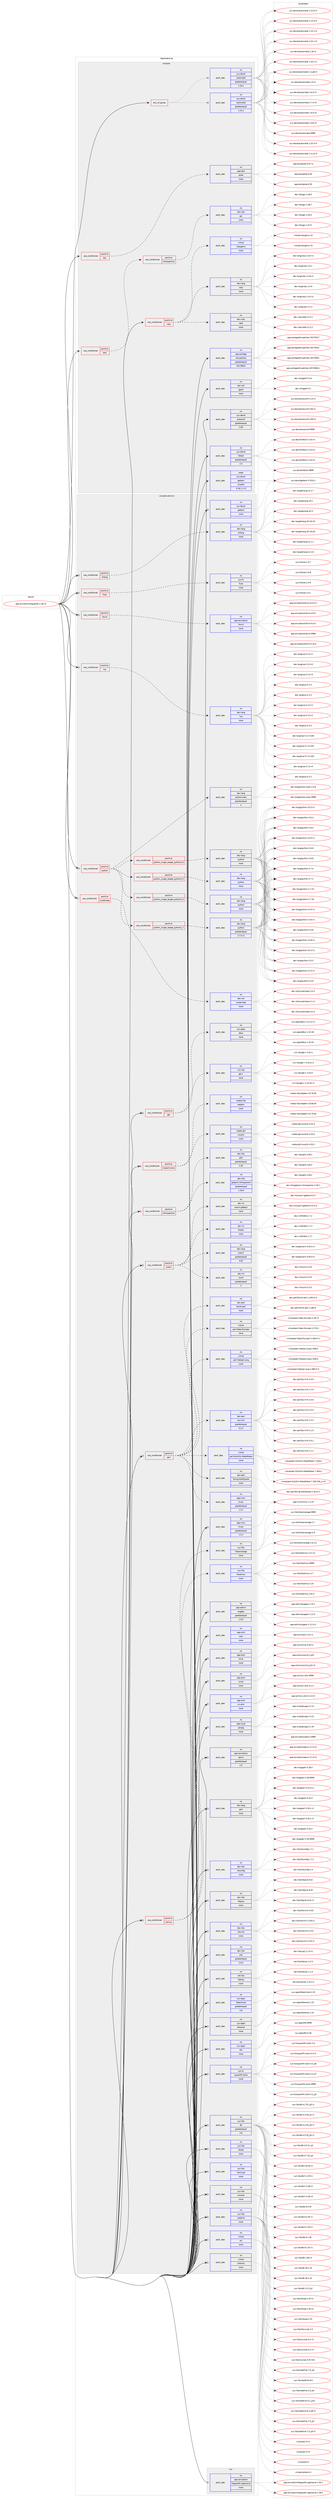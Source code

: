 digraph prolog {

# *************
# Graph options
# *************

newrank=true;
concentrate=true;
compound=true;
graph [rankdir=LR,fontname=Helvetica,fontsize=10,ranksep=1.5];#, ranksep=2.5, nodesep=0.2];
edge  [arrowhead=vee];
node  [fontname=Helvetica,fontsize=10];

# **********
# The ebuild
# **********

subgraph cluster_leftcol {
color=gray;
rank=same;
label=<<i>ebuild</i>>;
id [label="app-emulation/libguestfs-1.36.15", color=red, width=4, href="../app-emulation/libguestfs-1.36.15.svg"];
}

# ****************
# The dependencies
# ****************

subgraph cluster_midcol {
color=gray;
label=<<i>dependencies</i>>;
subgraph cluster_compile {
fillcolor="#eeeeee";
style=filled;
label=<<i>compile</i>>;
subgraph any19452 {
dependency1286212 [label=<<TABLE BORDER="0" CELLBORDER="1" CELLSPACING="0" CELLPADDING="4"><TR><TD CELLPADDING="10">any_of_group</TD></TR></TABLE>>, shape=none, color=red];subgraph pack916193 {
dependency1286213 [label=<<TABLE BORDER="0" CELLBORDER="1" CELLSPACING="0" CELLPADDING="4" WIDTH="220"><TR><TD ROWSPAN="6" CELLPADDING="30">pack_dep</TD></TR><TR><TD WIDTH="110">no</TD></TR><TR><TD>sys-devel</TD></TR><TR><TD>automake</TD></TR><TR><TD>greaterequal</TD></TR><TR><TD>1.16.1</TD></TR></TABLE>>, shape=none, color=blue];
}
dependency1286212:e -> dependency1286213:w [weight=20,style="dotted",arrowhead="oinv"];
subgraph pack916194 {
dependency1286214 [label=<<TABLE BORDER="0" CELLBORDER="1" CELLSPACING="0" CELLPADDING="4" WIDTH="220"><TR><TD ROWSPAN="6" CELLPADDING="30">pack_dep</TD></TR><TR><TD WIDTH="110">no</TD></TR><TR><TD>sys-devel</TD></TR><TR><TD>automake</TD></TR><TR><TD>greaterequal</TD></TR><TR><TD>1.15.1</TD></TR></TABLE>>, shape=none, color=blue];
}
dependency1286212:e -> dependency1286214:w [weight=20,style="dotted",arrowhead="oinv"];
}
id:e -> dependency1286212:w [weight=20,style="solid",arrowhead="vee"];
subgraph cond350039 {
dependency1286215 [label=<<TABLE BORDER="0" CELLBORDER="1" CELLSPACING="0" CELLPADDING="4"><TR><TD ROWSPAN="3" CELLPADDING="10">use_conditional</TD></TR><TR><TD>positive</TD></TR><TR><TD>doc</TD></TR></TABLE>>, shape=none, color=red];
subgraph pack916195 {
dependency1286216 [label=<<TABLE BORDER="0" CELLBORDER="1" CELLSPACING="0" CELLPADDING="4" WIDTH="220"><TR><TD ROWSPAN="6" CELLPADDING="30">pack_dep</TD></TR><TR><TD WIDTH="110">no</TD></TR><TR><TD>app-text</TD></TR><TR><TD>po4a</TD></TR><TR><TD>none</TD></TR><TR><TD></TD></TR></TABLE>>, shape=none, color=blue];
}
dependency1286215:e -> dependency1286216:w [weight=20,style="dashed",arrowhead="vee"];
}
id:e -> dependency1286215:w [weight=20,style="solid",arrowhead="vee"];
subgraph cond350040 {
dependency1286217 [label=<<TABLE BORDER="0" CELLBORDER="1" CELLSPACING="0" CELLPADDING="4"><TR><TD ROWSPAN="3" CELLPADDING="10">use_conditional</TD></TR><TR><TD>positive</TD></TR><TR><TD>ruby</TD></TR></TABLE>>, shape=none, color=red];
subgraph pack916196 {
dependency1286218 [label=<<TABLE BORDER="0" CELLBORDER="1" CELLSPACING="0" CELLPADDING="4" WIDTH="220"><TR><TD ROWSPAN="6" CELLPADDING="30">pack_dep</TD></TR><TR><TD WIDTH="110">no</TD></TR><TR><TD>dev-lang</TD></TR><TR><TD>ruby</TD></TR><TR><TD>none</TD></TR><TR><TD></TD></TR></TABLE>>, shape=none, color=blue];
}
dependency1286217:e -> dependency1286218:w [weight=20,style="dashed",arrowhead="vee"];
subgraph pack916197 {
dependency1286219 [label=<<TABLE BORDER="0" CELLBORDER="1" CELLSPACING="0" CELLPADDING="4" WIDTH="220"><TR><TD ROWSPAN="6" CELLPADDING="30">pack_dep</TD></TR><TR><TD WIDTH="110">no</TD></TR><TR><TD>virtual</TD></TR><TR><TD>rubygems</TD></TR><TR><TD>none</TD></TR><TR><TD></TD></TR></TABLE>>, shape=none, color=blue];
}
dependency1286217:e -> dependency1286219:w [weight=20,style="dashed",arrowhead="vee"];
subgraph pack916198 {
dependency1286220 [label=<<TABLE BORDER="0" CELLBORDER="1" CELLSPACING="0" CELLPADDING="4" WIDTH="220"><TR><TD ROWSPAN="6" CELLPADDING="30">pack_dep</TD></TR><TR><TD WIDTH="110">no</TD></TR><TR><TD>dev-ruby</TD></TR><TR><TD>rake</TD></TR><TR><TD>none</TD></TR><TR><TD></TD></TR></TABLE>>, shape=none, color=blue];
}
dependency1286217:e -> dependency1286220:w [weight=20,style="dashed",arrowhead="vee"];
}
id:e -> dependency1286217:w [weight=20,style="solid",arrowhead="vee"];
subgraph cond350041 {
dependency1286221 [label=<<TABLE BORDER="0" CELLBORDER="1" CELLSPACING="0" CELLPADDING="4"><TR><TD ROWSPAN="3" CELLPADDING="10">use_conditional</TD></TR><TR><TD>positive</TD></TR><TR><TD>test</TD></TR></TABLE>>, shape=none, color=red];
subgraph cond350042 {
dependency1286222 [label=<<TABLE BORDER="0" CELLBORDER="1" CELLSPACING="0" CELLPADDING="4"><TR><TD ROWSPAN="3" CELLPADDING="10">use_conditional</TD></TR><TR><TD>positive</TD></TR><TR><TD>introspection</TD></TR></TABLE>>, shape=none, color=red];
subgraph pack916199 {
dependency1286223 [label=<<TABLE BORDER="0" CELLBORDER="1" CELLSPACING="0" CELLPADDING="4" WIDTH="220"><TR><TD ROWSPAN="6" CELLPADDING="30">pack_dep</TD></TR><TR><TD WIDTH="110">no</TD></TR><TR><TD>dev-libs</TD></TR><TR><TD>gjs</TD></TR><TR><TD>none</TD></TR><TR><TD></TD></TR></TABLE>>, shape=none, color=blue];
}
dependency1286222:e -> dependency1286223:w [weight=20,style="dashed",arrowhead="vee"];
}
dependency1286221:e -> dependency1286222:w [weight=20,style="dashed",arrowhead="vee"];
}
id:e -> dependency1286221:w [weight=20,style="solid",arrowhead="vee"];
subgraph pack916200 {
dependency1286224 [label=<<TABLE BORDER="0" CELLBORDER="1" CELLSPACING="0" CELLPADDING="4" WIDTH="220"><TR><TD ROWSPAN="6" CELLPADDING="30">pack_dep</TD></TR><TR><TD WIDTH="110">no</TD></TR><TR><TD>app-portage</TD></TR><TR><TD>elt-patches</TD></TR><TR><TD>greaterequal</TD></TR><TR><TD>20170815</TD></TR></TABLE>>, shape=none, color=blue];
}
id:e -> dependency1286224:w [weight=20,style="solid",arrowhead="vee"];
subgraph pack916201 {
dependency1286225 [label=<<TABLE BORDER="0" CELLBORDER="1" CELLSPACING="0" CELLPADDING="4" WIDTH="220"><TR><TD ROWSPAN="6" CELLPADDING="30">pack_dep</TD></TR><TR><TD WIDTH="110">no</TD></TR><TR><TD>dev-util</TD></TR><TR><TD>gperf</TD></TR><TR><TD>none</TD></TR><TR><TD></TD></TR></TABLE>>, shape=none, color=blue];
}
id:e -> dependency1286225:w [weight=20,style="solid",arrowhead="vee"];
subgraph pack916202 {
dependency1286226 [label=<<TABLE BORDER="0" CELLBORDER="1" CELLSPACING="0" CELLPADDING="4" WIDTH="220"><TR><TD ROWSPAN="6" CELLPADDING="30">pack_dep</TD></TR><TR><TD WIDTH="110">no</TD></TR><TR><TD>sys-devel</TD></TR><TR><TD>autoconf</TD></TR><TR><TD>greaterequal</TD></TR><TR><TD>2.69</TD></TR></TABLE>>, shape=none, color=blue];
}
id:e -> dependency1286226:w [weight=20,style="solid",arrowhead="vee"];
subgraph pack916203 {
dependency1286227 [label=<<TABLE BORDER="0" CELLBORDER="1" CELLSPACING="0" CELLPADDING="4" WIDTH="220"><TR><TD ROWSPAN="6" CELLPADDING="30">pack_dep</TD></TR><TR><TD WIDTH="110">no</TD></TR><TR><TD>sys-devel</TD></TR><TR><TD>libtool</TD></TR><TR><TD>greaterequal</TD></TR><TR><TD>2.4</TD></TR></TABLE>>, shape=none, color=blue];
}
id:e -> dependency1286227:w [weight=20,style="solid",arrowhead="vee"];
subgraph pack916204 {
dependency1286228 [label=<<TABLE BORDER="0" CELLBORDER="1" CELLSPACING="0" CELLPADDING="4" WIDTH="220"><TR><TD ROWSPAN="6" CELLPADDING="30">pack_dep</TD></TR><TR><TD WIDTH="110">weak</TD></TR><TR><TD>sys-devel</TD></TR><TR><TD>gettext</TD></TR><TR><TD>smaller</TD></TR><TR><TD>0.18.1.1-r3</TD></TR></TABLE>>, shape=none, color=blue];
}
id:e -> dependency1286228:w [weight=20,style="solid",arrowhead="vee"];
}
subgraph cluster_compileandrun {
fillcolor="#eeeeee";
style=filled;
label=<<i>compile and run</i>>;
subgraph cond350043 {
dependency1286229 [label=<<TABLE BORDER="0" CELLBORDER="1" CELLSPACING="0" CELLPADDING="4"><TR><TD ROWSPAN="3" CELLPADDING="10">use_conditional</TD></TR><TR><TD>positive</TD></TR><TR><TD>erlang</TD></TR></TABLE>>, shape=none, color=red];
subgraph pack916205 {
dependency1286230 [label=<<TABLE BORDER="0" CELLBORDER="1" CELLSPACING="0" CELLPADDING="4" WIDTH="220"><TR><TD ROWSPAN="6" CELLPADDING="30">pack_dep</TD></TR><TR><TD WIDTH="110">no</TD></TR><TR><TD>dev-lang</TD></TR><TR><TD>erlang</TD></TR><TR><TD>none</TD></TR><TR><TD></TD></TR></TABLE>>, shape=none, color=blue];
}
dependency1286229:e -> dependency1286230:w [weight=20,style="dashed",arrowhead="vee"];
}
id:e -> dependency1286229:w [weight=20,style="solid",arrowhead="odotvee"];
subgraph cond350044 {
dependency1286231 [label=<<TABLE BORDER="0" CELLBORDER="1" CELLSPACING="0" CELLPADDING="4"><TR><TD ROWSPAN="3" CELLPADDING="10">use_conditional</TD></TR><TR><TD>positive</TD></TR><TR><TD>fuse</TD></TR></TABLE>>, shape=none, color=red];
subgraph pack916206 {
dependency1286232 [label=<<TABLE BORDER="0" CELLBORDER="1" CELLSPACING="0" CELLPADDING="4" WIDTH="220"><TR><TD ROWSPAN="6" CELLPADDING="30">pack_dep</TD></TR><TR><TD WIDTH="110">no</TD></TR><TR><TD>sys-fs</TD></TR><TR><TD>fuse</TD></TR><TR><TD>none</TD></TR><TR><TD></TD></TR></TABLE>>, shape=none, color=blue];
}
dependency1286231:e -> dependency1286232:w [weight=20,style="dashed",arrowhead="vee"];
}
id:e -> dependency1286231:w [weight=20,style="solid",arrowhead="odotvee"];
subgraph cond350045 {
dependency1286233 [label=<<TABLE BORDER="0" CELLBORDER="1" CELLSPACING="0" CELLPADDING="4"><TR><TD ROWSPAN="3" CELLPADDING="10">use_conditional</TD></TR><TR><TD>positive</TD></TR><TR><TD>gtk</TD></TR></TABLE>>, shape=none, color=red];
subgraph pack916207 {
dependency1286234 [label=<<TABLE BORDER="0" CELLBORDER="1" CELLSPACING="0" CELLPADDING="4" WIDTH="220"><TR><TD ROWSPAN="6" CELLPADDING="30">pack_dep</TD></TR><TR><TD WIDTH="110">no</TD></TR><TR><TD>sys-apps</TD></TR><TR><TD>dbus</TD></TR><TR><TD>none</TD></TR><TR><TD></TD></TR></TABLE>>, shape=none, color=blue];
}
dependency1286233:e -> dependency1286234:w [weight=20,style="dashed",arrowhead="vee"];
subgraph pack916208 {
dependency1286235 [label=<<TABLE BORDER="0" CELLBORDER="1" CELLSPACING="0" CELLPADDING="4" WIDTH="220"><TR><TD ROWSPAN="6" CELLPADDING="30">pack_dep</TD></TR><TR><TD WIDTH="110">no</TD></TR><TR><TD>x11-libs</TD></TR><TR><TD>gtk+</TD></TR><TR><TD>none</TD></TR><TR><TD></TD></TR></TABLE>>, shape=none, color=blue];
}
dependency1286233:e -> dependency1286235:w [weight=20,style="dashed",arrowhead="vee"];
}
id:e -> dependency1286233:w [weight=20,style="solid",arrowhead="odotvee"];
subgraph cond350046 {
dependency1286236 [label=<<TABLE BORDER="0" CELLBORDER="1" CELLSPACING="0" CELLPADDING="4"><TR><TD ROWSPAN="3" CELLPADDING="10">use_conditional</TD></TR><TR><TD>positive</TD></TR><TR><TD>inspect-icons</TD></TR></TABLE>>, shape=none, color=red];
subgraph pack916209 {
dependency1286237 [label=<<TABLE BORDER="0" CELLBORDER="1" CELLSPACING="0" CELLPADDING="4" WIDTH="220"><TR><TD ROWSPAN="6" CELLPADDING="30">pack_dep</TD></TR><TR><TD WIDTH="110">no</TD></TR><TR><TD>media-libs</TD></TR><TR><TD>netpbm</TD></TR><TR><TD>none</TD></TR><TR><TD></TD></TR></TABLE>>, shape=none, color=blue];
}
dependency1286236:e -> dependency1286237:w [weight=20,style="dashed",arrowhead="vee"];
subgraph pack916210 {
dependency1286238 [label=<<TABLE BORDER="0" CELLBORDER="1" CELLSPACING="0" CELLPADDING="4" WIDTH="220"><TR><TD ROWSPAN="6" CELLPADDING="30">pack_dep</TD></TR><TR><TD WIDTH="110">no</TD></TR><TR><TD>media-gfx</TD></TR><TR><TD>icoutils</TD></TR><TR><TD>none</TD></TR><TR><TD></TD></TR></TABLE>>, shape=none, color=blue];
}
dependency1286236:e -> dependency1286238:w [weight=20,style="dashed",arrowhead="vee"];
}
id:e -> dependency1286236:w [weight=20,style="solid",arrowhead="odotvee"];
subgraph cond350047 {
dependency1286239 [label=<<TABLE BORDER="0" CELLBORDER="1" CELLSPACING="0" CELLPADDING="4"><TR><TD ROWSPAN="3" CELLPADDING="10">use_conditional</TD></TR><TR><TD>positive</TD></TR><TR><TD>introspection</TD></TR></TABLE>>, shape=none, color=red];
subgraph pack916211 {
dependency1286240 [label=<<TABLE BORDER="0" CELLBORDER="1" CELLSPACING="0" CELLPADDING="4" WIDTH="220"><TR><TD ROWSPAN="6" CELLPADDING="30">pack_dep</TD></TR><TR><TD WIDTH="110">no</TD></TR><TR><TD>dev-libs</TD></TR><TR><TD>glib</TD></TR><TR><TD>greaterequal</TD></TR><TR><TD>2.26</TD></TR></TABLE>>, shape=none, color=blue];
}
dependency1286239:e -> dependency1286240:w [weight=20,style="dashed",arrowhead="vee"];
subgraph pack916212 {
dependency1286241 [label=<<TABLE BORDER="0" CELLBORDER="1" CELLSPACING="0" CELLPADDING="4" WIDTH="220"><TR><TD ROWSPAN="6" CELLPADDING="30">pack_dep</TD></TR><TR><TD WIDTH="110">no</TD></TR><TR><TD>dev-libs</TD></TR><TR><TD>gobject-introspection</TD></TR><TR><TD>greaterequal</TD></TR><TR><TD>1.30.0</TD></TR></TABLE>>, shape=none, color=blue];
}
dependency1286239:e -> dependency1286241:w [weight=20,style="dashed",arrowhead="vee"];
}
id:e -> dependency1286239:w [weight=20,style="solid",arrowhead="odotvee"];
subgraph cond350048 {
dependency1286242 [label=<<TABLE BORDER="0" CELLBORDER="1" CELLSPACING="0" CELLPADDING="4"><TR><TD ROWSPAN="3" CELLPADDING="10">use_conditional</TD></TR><TR><TD>positive</TD></TR><TR><TD>libvirt</TD></TR></TABLE>>, shape=none, color=red];
subgraph pack916213 {
dependency1286243 [label=<<TABLE BORDER="0" CELLBORDER="1" CELLSPACING="0" CELLPADDING="4" WIDTH="220"><TR><TD ROWSPAN="6" CELLPADDING="30">pack_dep</TD></TR><TR><TD WIDTH="110">no</TD></TR><TR><TD>app-emulation</TD></TR><TR><TD>libvirt</TD></TR><TR><TD>none</TD></TR><TR><TD></TD></TR></TABLE>>, shape=none, color=blue];
}
dependency1286242:e -> dependency1286243:w [weight=20,style="dashed",arrowhead="vee"];
}
id:e -> dependency1286242:w [weight=20,style="solid",arrowhead="odotvee"];
subgraph cond350049 {
dependency1286244 [label=<<TABLE BORDER="0" CELLBORDER="1" CELLSPACING="0" CELLPADDING="4"><TR><TD ROWSPAN="3" CELLPADDING="10">use_conditional</TD></TR><TR><TD>positive</TD></TR><TR><TD>lua</TD></TR></TABLE>>, shape=none, color=red];
subgraph pack916214 {
dependency1286245 [label=<<TABLE BORDER="0" CELLBORDER="1" CELLSPACING="0" CELLPADDING="4" WIDTH="220"><TR><TD ROWSPAN="6" CELLPADDING="30">pack_dep</TD></TR><TR><TD WIDTH="110">no</TD></TR><TR><TD>dev-lang</TD></TR><TR><TD>lua</TD></TR><TR><TD>none</TD></TR><TR><TD></TD></TR></TABLE>>, shape=none, color=blue];
}
dependency1286244:e -> dependency1286245:w [weight=20,style="dashed",arrowhead="vee"];
}
id:e -> dependency1286244:w [weight=20,style="solid",arrowhead="odotvee"];
subgraph cond350050 {
dependency1286246 [label=<<TABLE BORDER="0" CELLBORDER="1" CELLSPACING="0" CELLPADDING="4"><TR><TD ROWSPAN="3" CELLPADDING="10">use_conditional</TD></TR><TR><TD>positive</TD></TR><TR><TD>ocaml</TD></TR></TABLE>>, shape=none, color=red];
subgraph pack916215 {
dependency1286247 [label=<<TABLE BORDER="0" CELLBORDER="1" CELLSPACING="0" CELLPADDING="4" WIDTH="220"><TR><TD ROWSPAN="6" CELLPADDING="30">pack_dep</TD></TR><TR><TD WIDTH="110">no</TD></TR><TR><TD>dev-lang</TD></TR><TR><TD>ocaml</TD></TR><TR><TD>greaterequal</TD></TR><TR><TD>4.02</TD></TR></TABLE>>, shape=none, color=blue];
}
dependency1286246:e -> dependency1286247:w [weight=20,style="dashed",arrowhead="vee"];
subgraph pack916216 {
dependency1286248 [label=<<TABLE BORDER="0" CELLBORDER="1" CELLSPACING="0" CELLPADDING="4" WIDTH="220"><TR><TD ROWSPAN="6" CELLPADDING="30">pack_dep</TD></TR><TR><TD WIDTH="110">no</TD></TR><TR><TD>dev-ml</TD></TR><TR><TD>findlib</TD></TR><TR><TD>none</TD></TR><TR><TD></TD></TR></TABLE>>, shape=none, color=blue];
}
dependency1286246:e -> dependency1286248:w [weight=20,style="dashed",arrowhead="vee"];
subgraph pack916217 {
dependency1286249 [label=<<TABLE BORDER="0" CELLBORDER="1" CELLSPACING="0" CELLPADDING="4" WIDTH="220"><TR><TD ROWSPAN="6" CELLPADDING="30">pack_dep</TD></TR><TR><TD WIDTH="110">no</TD></TR><TR><TD>dev-ml</TD></TR><TR><TD>ocaml-gettext</TD></TR><TR><TD>none</TD></TR><TR><TD></TD></TR></TABLE>>, shape=none, color=blue];
}
dependency1286246:e -> dependency1286249:w [weight=20,style="dashed",arrowhead="vee"];
subgraph pack916218 {
dependency1286250 [label=<<TABLE BORDER="0" CELLBORDER="1" CELLSPACING="0" CELLPADDING="4" WIDTH="220"><TR><TD ROWSPAN="6" CELLPADDING="30">pack_dep</TD></TR><TR><TD WIDTH="110">no</TD></TR><TR><TD>dev-ml</TD></TR><TR><TD>ounit</TD></TR><TR><TD>greaterequal</TD></TR><TR><TD>2</TD></TR></TABLE>>, shape=none, color=blue];
}
dependency1286246:e -> dependency1286250:w [weight=20,style="dashed",arrowhead="vee"];
}
id:e -> dependency1286246:w [weight=20,style="solid",arrowhead="odotvee"];
subgraph cond350051 {
dependency1286251 [label=<<TABLE BORDER="0" CELLBORDER="1" CELLSPACING="0" CELLPADDING="4"><TR><TD ROWSPAN="3" CELLPADDING="10">use_conditional</TD></TR><TR><TD>positive</TD></TR><TR><TD>perl</TD></TR></TABLE>>, shape=none, color=red];
subgraph pack916219 {
dependency1286252 [label=<<TABLE BORDER="0" CELLBORDER="1" CELLSPACING="0" CELLPADDING="4" WIDTH="220"><TR><TD ROWSPAN="6" CELLPADDING="30">pack_dep</TD></TR><TR><TD WIDTH="110">no</TD></TR><TR><TD>virtual</TD></TR><TR><TD>perl-ExtUtils-MakeMaker</TD></TR><TR><TD>none</TD></TR><TR><TD></TD></TR></TABLE>>, shape=none, color=blue];
}
dependency1286251:e -> dependency1286252:w [weight=20,style="dashed",arrowhead="vee"];
subgraph pack916220 {
dependency1286253 [label=<<TABLE BORDER="0" CELLBORDER="1" CELLSPACING="0" CELLPADDING="4" WIDTH="220"><TR><TD ROWSPAN="6" CELLPADDING="30">pack_dep</TD></TR><TR><TD WIDTH="110">no</TD></TR><TR><TD>dev-perl</TD></TR><TR><TD>Sys-Virt</TD></TR><TR><TD>greaterequal</TD></TR><TR><TD>0.2.4</TD></TR></TABLE>>, shape=none, color=blue];
}
dependency1286251:e -> dependency1286253:w [weight=20,style="dashed",arrowhead="vee"];
subgraph pack916221 {
dependency1286254 [label=<<TABLE BORDER="0" CELLBORDER="1" CELLSPACING="0" CELLPADDING="4" WIDTH="220"><TR><TD ROWSPAN="6" CELLPADDING="30">pack_dep</TD></TR><TR><TD WIDTH="110">no</TD></TR><TR><TD>virtual</TD></TR><TR><TD>perl-Getopt-Long</TD></TR><TR><TD>none</TD></TR><TR><TD></TD></TR></TABLE>>, shape=none, color=blue];
}
dependency1286251:e -> dependency1286254:w [weight=20,style="dashed",arrowhead="vee"];
subgraph pack916222 {
dependency1286255 [label=<<TABLE BORDER="0" CELLBORDER="1" CELLSPACING="0" CELLPADDING="4" WIDTH="220"><TR><TD ROWSPAN="6" CELLPADDING="30">pack_dep</TD></TR><TR><TD WIDTH="110">no</TD></TR><TR><TD>virtual</TD></TR><TR><TD>perl-Data-Dumper</TD></TR><TR><TD>none</TD></TR><TR><TD></TD></TR></TABLE>>, shape=none, color=blue];
}
dependency1286251:e -> dependency1286255:w [weight=20,style="dashed",arrowhead="vee"];
subgraph pack916223 {
dependency1286256 [label=<<TABLE BORDER="0" CELLBORDER="1" CELLSPACING="0" CELLPADDING="4" WIDTH="220"><TR><TD ROWSPAN="6" CELLPADDING="30">pack_dep</TD></TR><TR><TD WIDTH="110">no</TD></TR><TR><TD>dev-perl</TD></TR><TR><TD>libintl-perl</TD></TR><TR><TD>none</TD></TR><TR><TD></TD></TR></TABLE>>, shape=none, color=blue];
}
dependency1286251:e -> dependency1286256:w [weight=20,style="dashed",arrowhead="vee"];
subgraph pack916224 {
dependency1286257 [label=<<TABLE BORDER="0" CELLBORDER="1" CELLSPACING="0" CELLPADDING="4" WIDTH="220"><TR><TD ROWSPAN="6" CELLPADDING="30">pack_dep</TD></TR><TR><TD WIDTH="110">no</TD></TR><TR><TD>app-misc</TD></TR><TR><TD>hivex</TD></TR><TR><TD>greaterequal</TD></TR><TR><TD>1.3.1</TD></TR></TABLE>>, shape=none, color=blue];
}
dependency1286251:e -> dependency1286257:w [weight=20,style="dashed",arrowhead="vee"];
subgraph pack916225 {
dependency1286258 [label=<<TABLE BORDER="0" CELLBORDER="1" CELLSPACING="0" CELLPADDING="4" WIDTH="220"><TR><TD ROWSPAN="6" CELLPADDING="30">pack_dep</TD></TR><TR><TD WIDTH="110">no</TD></TR><TR><TD>dev-perl</TD></TR><TR><TD>String-ShellQuote</TD></TR><TR><TD>none</TD></TR><TR><TD></TD></TR></TABLE>>, shape=none, color=blue];
}
dependency1286251:e -> dependency1286258:w [weight=20,style="dashed",arrowhead="vee"];
}
id:e -> dependency1286251:w [weight=20,style="solid",arrowhead="odotvee"];
subgraph cond350052 {
dependency1286259 [label=<<TABLE BORDER="0" CELLBORDER="1" CELLSPACING="0" CELLPADDING="4"><TR><TD ROWSPAN="3" CELLPADDING="10">use_conditional</TD></TR><TR><TD>positive</TD></TR><TR><TD>python</TD></TR></TABLE>>, shape=none, color=red];
subgraph cond350053 {
dependency1286260 [label=<<TABLE BORDER="0" CELLBORDER="1" CELLSPACING="0" CELLPADDING="4"><TR><TD ROWSPAN="3" CELLPADDING="10">use_conditional</TD></TR><TR><TD>positive</TD></TR><TR><TD>python_single_target_python2_7</TD></TR></TABLE>>, shape=none, color=red];
subgraph pack916226 {
dependency1286261 [label=<<TABLE BORDER="0" CELLBORDER="1" CELLSPACING="0" CELLPADDING="4" WIDTH="220"><TR><TD ROWSPAN="6" CELLPADDING="30">pack_dep</TD></TR><TR><TD WIDTH="110">no</TD></TR><TR><TD>dev-lang</TD></TR><TR><TD>python</TD></TR><TR><TD>greaterequal</TD></TR><TR><TD>2.7.5-r2</TD></TR></TABLE>>, shape=none, color=blue];
}
dependency1286260:e -> dependency1286261:w [weight=20,style="dashed",arrowhead="vee"];
}
dependency1286259:e -> dependency1286260:w [weight=20,style="dashed",arrowhead="vee"];
subgraph cond350054 {
dependency1286262 [label=<<TABLE BORDER="0" CELLBORDER="1" CELLSPACING="0" CELLPADDING="4"><TR><TD ROWSPAN="3" CELLPADDING="10">use_conditional</TD></TR><TR><TD>positive</TD></TR><TR><TD>python_single_target_python3_4</TD></TR></TABLE>>, shape=none, color=red];
subgraph pack916227 {
dependency1286263 [label=<<TABLE BORDER="0" CELLBORDER="1" CELLSPACING="0" CELLPADDING="4" WIDTH="220"><TR><TD ROWSPAN="6" CELLPADDING="30">pack_dep</TD></TR><TR><TD WIDTH="110">no</TD></TR><TR><TD>dev-lang</TD></TR><TR><TD>python</TD></TR><TR><TD>none</TD></TR><TR><TD></TD></TR></TABLE>>, shape=none, color=blue];
}
dependency1286262:e -> dependency1286263:w [weight=20,style="dashed",arrowhead="vee"];
}
dependency1286259:e -> dependency1286262:w [weight=20,style="dashed",arrowhead="vee"];
subgraph cond350055 {
dependency1286264 [label=<<TABLE BORDER="0" CELLBORDER="1" CELLSPACING="0" CELLPADDING="4"><TR><TD ROWSPAN="3" CELLPADDING="10">use_conditional</TD></TR><TR><TD>positive</TD></TR><TR><TD>python_single_target_python3_5</TD></TR></TABLE>>, shape=none, color=red];
subgraph pack916228 {
dependency1286265 [label=<<TABLE BORDER="0" CELLBORDER="1" CELLSPACING="0" CELLPADDING="4" WIDTH="220"><TR><TD ROWSPAN="6" CELLPADDING="30">pack_dep</TD></TR><TR><TD WIDTH="110">no</TD></TR><TR><TD>dev-lang</TD></TR><TR><TD>python</TD></TR><TR><TD>none</TD></TR><TR><TD></TD></TR></TABLE>>, shape=none, color=blue];
}
dependency1286264:e -> dependency1286265:w [weight=20,style="dashed",arrowhead="vee"];
}
dependency1286259:e -> dependency1286264:w [weight=20,style="dashed",arrowhead="vee"];
subgraph cond350056 {
dependency1286266 [label=<<TABLE BORDER="0" CELLBORDER="1" CELLSPACING="0" CELLPADDING="4"><TR><TD ROWSPAN="3" CELLPADDING="10">use_conditional</TD></TR><TR><TD>positive</TD></TR><TR><TD>python_single_target_python3_6</TD></TR></TABLE>>, shape=none, color=red];
subgraph pack916229 {
dependency1286267 [label=<<TABLE BORDER="0" CELLBORDER="1" CELLSPACING="0" CELLPADDING="4" WIDTH="220"><TR><TD ROWSPAN="6" CELLPADDING="30">pack_dep</TD></TR><TR><TD WIDTH="110">no</TD></TR><TR><TD>dev-lang</TD></TR><TR><TD>python</TD></TR><TR><TD>none</TD></TR><TR><TD></TD></TR></TABLE>>, shape=none, color=blue];
}
dependency1286266:e -> dependency1286267:w [weight=20,style="dashed",arrowhead="vee"];
}
dependency1286259:e -> dependency1286266:w [weight=20,style="dashed",arrowhead="vee"];
subgraph pack916230 {
dependency1286268 [label=<<TABLE BORDER="0" CELLBORDER="1" CELLSPACING="0" CELLPADDING="4" WIDTH="220"><TR><TD ROWSPAN="6" CELLPADDING="30">pack_dep</TD></TR><TR><TD WIDTH="110">no</TD></TR><TR><TD>dev-lang</TD></TR><TR><TD>python-exec</TD></TR><TR><TD>greaterequal</TD></TR><TR><TD>2</TD></TR></TABLE>>, shape=none, color=blue];
}
dependency1286259:e -> dependency1286268:w [weight=20,style="dashed",arrowhead="vee"];
}
id:e -> dependency1286259:w [weight=20,style="solid",arrowhead="odotvee"];
subgraph cond350057 {
dependency1286269 [label=<<TABLE BORDER="0" CELLBORDER="1" CELLSPACING="0" CELLPADDING="4"><TR><TD ROWSPAN="3" CELLPADDING="10">use_conditional</TD></TR><TR><TD>positive</TD></TR><TR><TD>selinux</TD></TR></TABLE>>, shape=none, color=red];
subgraph pack916231 {
dependency1286270 [label=<<TABLE BORDER="0" CELLBORDER="1" CELLSPACING="0" CELLPADDING="4" WIDTH="220"><TR><TD ROWSPAN="6" CELLPADDING="30">pack_dep</TD></TR><TR><TD WIDTH="110">no</TD></TR><TR><TD>sys-libs</TD></TR><TR><TD>libselinux</TD></TR><TR><TD>none</TD></TR><TR><TD></TD></TR></TABLE>>, shape=none, color=blue];
}
dependency1286269:e -> dependency1286270:w [weight=20,style="dashed",arrowhead="vee"];
subgraph pack916232 {
dependency1286271 [label=<<TABLE BORDER="0" CELLBORDER="1" CELLSPACING="0" CELLPADDING="4" WIDTH="220"><TR><TD ROWSPAN="6" CELLPADDING="30">pack_dep</TD></TR><TR><TD WIDTH="110">no</TD></TR><TR><TD>sys-libs</TD></TR><TR><TD>libsemanage</TD></TR><TR><TD>none</TD></TR><TR><TD></TD></TR></TABLE>>, shape=none, color=blue];
}
dependency1286269:e -> dependency1286271:w [weight=20,style="dashed",arrowhead="vee"];
}
id:e -> dependency1286269:w [weight=20,style="solid",arrowhead="odotvee"];
subgraph cond350058 {
dependency1286272 [label=<<TABLE BORDER="0" CELLBORDER="1" CELLSPACING="0" CELLPADDING="4"><TR><TD ROWSPAN="3" CELLPADDING="10">use_conditional</TD></TR><TR><TD>positive</TD></TR><TR><TD>systemtap</TD></TR></TABLE>>, shape=none, color=red];
subgraph pack916233 {
dependency1286273 [label=<<TABLE BORDER="0" CELLBORDER="1" CELLSPACING="0" CELLPADDING="4" WIDTH="220"><TR><TD ROWSPAN="6" CELLPADDING="30">pack_dep</TD></TR><TR><TD WIDTH="110">no</TD></TR><TR><TD>dev-util</TD></TR><TR><TD>systemtap</TD></TR><TR><TD>none</TD></TR><TR><TD></TD></TR></TABLE>>, shape=none, color=blue];
}
dependency1286272:e -> dependency1286273:w [weight=20,style="dashed",arrowhead="vee"];
}
id:e -> dependency1286272:w [weight=20,style="solid",arrowhead="odotvee"];
subgraph pack916234 {
dependency1286274 [label=<<TABLE BORDER="0" CELLBORDER="1" CELLSPACING="0" CELLPADDING="4" WIDTH="220"><TR><TD ROWSPAN="6" CELLPADDING="30">pack_dep</TD></TR><TR><TD WIDTH="110">no</TD></TR><TR><TD>app-admin</TD></TR><TR><TD>augeas</TD></TR><TR><TD>greaterequal</TD></TR><TR><TD>1.0.0</TD></TR></TABLE>>, shape=none, color=blue];
}
id:e -> dependency1286274:w [weight=20,style="solid",arrowhead="odotvee"];
subgraph pack916235 {
dependency1286275 [label=<<TABLE BORDER="0" CELLBORDER="1" CELLSPACING="0" CELLPADDING="4" WIDTH="220"><TR><TD ROWSPAN="6" CELLPADDING="30">pack_dep</TD></TR><TR><TD WIDTH="110">no</TD></TR><TR><TD>app-arch</TD></TR><TR><TD>cpio</TD></TR><TR><TD>none</TD></TR><TR><TD></TD></TR></TABLE>>, shape=none, color=blue];
}
id:e -> dependency1286275:w [weight=20,style="solid",arrowhead="odotvee"];
subgraph pack916236 {
dependency1286276 [label=<<TABLE BORDER="0" CELLBORDER="1" CELLSPACING="0" CELLPADDING="4" WIDTH="220"><TR><TD ROWSPAN="6" CELLPADDING="30">pack_dep</TD></TR><TR><TD WIDTH="110">no</TD></TR><TR><TD>app-arch</TD></TR><TR><TD>lzma</TD></TR><TR><TD>none</TD></TR><TR><TD></TD></TR></TABLE>>, shape=none, color=blue];
}
id:e -> dependency1286276:w [weight=20,style="solid",arrowhead="odotvee"];
subgraph pack916237 {
dependency1286277 [label=<<TABLE BORDER="0" CELLBORDER="1" CELLSPACING="0" CELLPADDING="4" WIDTH="220"><TR><TD ROWSPAN="6" CELLPADDING="30">pack_dep</TD></TR><TR><TD WIDTH="110">no</TD></TR><TR><TD>app-arch</TD></TR><TR><TD>unzip</TD></TR><TR><TD>none</TD></TR><TR><TD></TD></TR></TABLE>>, shape=none, color=blue];
}
id:e -> dependency1286277:w [weight=20,style="solid",arrowhead="odotvee"];
subgraph pack916238 {
dependency1286278 [label=<<TABLE BORDER="0" CELLBORDER="1" CELLSPACING="0" CELLPADDING="4" WIDTH="220"><TR><TD ROWSPAN="6" CELLPADDING="30">pack_dep</TD></TR><TR><TD WIDTH="110">no</TD></TR><TR><TD>app-arch</TD></TR><TR><TD>xz-utils</TD></TR><TR><TD>none</TD></TR><TR><TD></TD></TR></TABLE>>, shape=none, color=blue];
}
id:e -> dependency1286278:w [weight=20,style="solid",arrowhead="odotvee"];
subgraph pack916239 {
dependency1286279 [label=<<TABLE BORDER="0" CELLBORDER="1" CELLSPACING="0" CELLPADDING="4" WIDTH="220"><TR><TD ROWSPAN="6" CELLPADDING="30">pack_dep</TD></TR><TR><TD WIDTH="110">no</TD></TR><TR><TD>app-crypt</TD></TR><TR><TD>gnupg</TD></TR><TR><TD>none</TD></TR><TR><TD></TD></TR></TABLE>>, shape=none, color=blue];
}
id:e -> dependency1286279:w [weight=20,style="solid",arrowhead="odotvee"];
subgraph pack916240 {
dependency1286280 [label=<<TABLE BORDER="0" CELLBORDER="1" CELLSPACING="0" CELLPADDING="4" WIDTH="220"><TR><TD ROWSPAN="6" CELLPADDING="30">pack_dep</TD></TR><TR><TD WIDTH="110">no</TD></TR><TR><TD>app-emulation</TD></TR><TR><TD>qemu</TD></TR><TR><TD>greaterequal</TD></TR><TR><TD>2.0</TD></TR></TABLE>>, shape=none, color=blue];
}
id:e -> dependency1286280:w [weight=20,style="solid",arrowhead="odotvee"];
subgraph pack916241 {
dependency1286281 [label=<<TABLE BORDER="0" CELLBORDER="1" CELLSPACING="0" CELLPADDING="4" WIDTH="220"><TR><TD ROWSPAN="6" CELLPADDING="30">pack_dep</TD></TR><TR><TD WIDTH="110">no</TD></TR><TR><TD>app-misc</TD></TR><TR><TD>hivex</TD></TR><TR><TD>greaterequal</TD></TR><TR><TD>1.3.1</TD></TR></TABLE>>, shape=none, color=blue];
}
id:e -> dependency1286281:w [weight=20,style="solid",arrowhead="odotvee"];
subgraph pack916242 {
dependency1286282 [label=<<TABLE BORDER="0" CELLBORDER="1" CELLSPACING="0" CELLPADDING="4" WIDTH="220"><TR><TD ROWSPAN="6" CELLPADDING="30">pack_dep</TD></TR><TR><TD WIDTH="110">no</TD></TR><TR><TD>dev-lang</TD></TR><TR><TD>perl</TD></TR><TR><TD>none</TD></TR><TR><TD></TD></TR></TABLE>>, shape=none, color=blue];
}
id:e -> dependency1286282:w [weight=20,style="solid",arrowhead="odotvee"];
subgraph pack916243 {
dependency1286283 [label=<<TABLE BORDER="0" CELLBORDER="1" CELLSPACING="0" CELLPADDING="4" WIDTH="220"><TR><TD ROWSPAN="6" CELLPADDING="30">pack_dep</TD></TR><TR><TD WIDTH="110">no</TD></TR><TR><TD>dev-libs</TD></TR><TR><TD>libconfig</TD></TR><TR><TD>none</TD></TR><TR><TD></TD></TR></TABLE>>, shape=none, color=blue];
}
id:e -> dependency1286283:w [weight=20,style="solid",arrowhead="odotvee"];
subgraph pack916244 {
dependency1286284 [label=<<TABLE BORDER="0" CELLBORDER="1" CELLSPACING="0" CELLPADDING="4" WIDTH="220"><TR><TD ROWSPAN="6" CELLPADDING="30">pack_dep</TD></TR><TR><TD WIDTH="110">no</TD></TR><TR><TD>dev-libs</TD></TR><TR><TD>libpcre</TD></TR><TR><TD>none</TD></TR><TR><TD></TD></TR></TABLE>>, shape=none, color=blue];
}
id:e -> dependency1286284:w [weight=20,style="solid",arrowhead="odotvee"];
subgraph pack916245 {
dependency1286285 [label=<<TABLE BORDER="0" CELLBORDER="1" CELLSPACING="0" CELLPADDING="4" WIDTH="220"><TR><TD ROWSPAN="6" CELLPADDING="30">pack_dep</TD></TR><TR><TD WIDTH="110">no</TD></TR><TR><TD>dev-libs</TD></TR><TR><TD>libxml2</TD></TR><TR><TD>none</TD></TR><TR><TD></TD></TR></TABLE>>, shape=none, color=blue];
}
id:e -> dependency1286285:w [weight=20,style="solid",arrowhead="odotvee"];
subgraph pack916246 {
dependency1286286 [label=<<TABLE BORDER="0" CELLBORDER="1" CELLSPACING="0" CELLPADDING="4" WIDTH="220"><TR><TD ROWSPAN="6" CELLPADDING="30">pack_dep</TD></TR><TR><TD WIDTH="110">no</TD></TR><TR><TD>dev-libs</TD></TR><TR><TD>yajl</TD></TR><TR><TD>greaterequal</TD></TR><TR><TD>2.0.4</TD></TR></TABLE>>, shape=none, color=blue];
}
id:e -> dependency1286286:w [weight=20,style="solid",arrowhead="odotvee"];
subgraph pack916247 {
dependency1286287 [label=<<TABLE BORDER="0" CELLBORDER="1" CELLSPACING="0" CELLPADDING="4" WIDTH="220"><TR><TD ROWSPAN="6" CELLPADDING="30">pack_dep</TD></TR><TR><TD WIDTH="110">no</TD></TR><TR><TD>net-libs</TD></TR><TR><TD>libtirpc</TD></TR><TR><TD>none</TD></TR><TR><TD></TD></TR></TABLE>>, shape=none, color=blue];
}
id:e -> dependency1286287:w [weight=20,style="solid",arrowhead="odotvee"];
subgraph pack916248 {
dependency1286288 [label=<<TABLE BORDER="0" CELLBORDER="1" CELLSPACING="0" CELLPADDING="4" WIDTH="220"><TR><TD ROWSPAN="6" CELLPADDING="30">pack_dep</TD></TR><TR><TD WIDTH="110">no</TD></TR><TR><TD>sys-apps</TD></TR><TR><TD>fakechroot</TD></TR><TR><TD>greaterequal</TD></TR><TR><TD>2.8</TD></TR></TABLE>>, shape=none, color=blue];
}
id:e -> dependency1286288:w [weight=20,style="solid",arrowhead="odotvee"];
subgraph pack916249 {
dependency1286289 [label=<<TABLE BORDER="0" CELLBORDER="1" CELLSPACING="0" CELLPADDING="4" WIDTH="220"><TR><TD ROWSPAN="6" CELLPADDING="30">pack_dep</TD></TR><TR><TD WIDTH="110">no</TD></TR><TR><TD>sys-apps</TD></TR><TR><TD>fakeroot</TD></TR><TR><TD>none</TD></TR><TR><TD></TD></TR></TABLE>>, shape=none, color=blue];
}
id:e -> dependency1286289:w [weight=20,style="solid",arrowhead="odotvee"];
subgraph pack916250 {
dependency1286290 [label=<<TABLE BORDER="0" CELLBORDER="1" CELLSPACING="0" CELLPADDING="4" WIDTH="220"><TR><TD ROWSPAN="6" CELLPADDING="30">pack_dep</TD></TR><TR><TD WIDTH="110">no</TD></TR><TR><TD>sys-apps</TD></TR><TR><TD>file</TD></TR><TR><TD>none</TD></TR><TR><TD></TD></TR></TABLE>>, shape=none, color=blue];
}
id:e -> dependency1286290:w [weight=20,style="solid",arrowhead="odotvee"];
subgraph pack916251 {
dependency1286291 [label=<<TABLE BORDER="0" CELLBORDER="1" CELLSPACING="0" CELLPADDING="4" WIDTH="220"><TR><TD ROWSPAN="6" CELLPADDING="30">pack_dep</TD></TR><TR><TD WIDTH="110">no</TD></TR><TR><TD>sys-devel</TD></TR><TR><TD>gettext</TD></TR><TR><TD>none</TD></TR><TR><TD></TD></TR></TABLE>>, shape=none, color=blue];
}
id:e -> dependency1286291:w [weight=20,style="solid",arrowhead="odotvee"];
subgraph pack916252 {
dependency1286292 [label=<<TABLE BORDER="0" CELLBORDER="1" CELLSPACING="0" CELLPADDING="4" WIDTH="220"><TR><TD ROWSPAN="6" CELLPADDING="30">pack_dep</TD></TR><TR><TD WIDTH="110">no</TD></TR><TR><TD>sys-fs</TD></TR><TR><TD>squashfs-tools</TD></TR><TR><TD>none</TD></TR><TR><TD></TD></TR></TABLE>>, shape=none, color=blue];
}
id:e -> dependency1286292:w [weight=20,style="solid",arrowhead="odotvee"];
subgraph pack916253 {
dependency1286293 [label=<<TABLE BORDER="0" CELLBORDER="1" CELLSPACING="0" CELLPADDING="4" WIDTH="220"><TR><TD ROWSPAN="6" CELLPADDING="30">pack_dep</TD></TR><TR><TD WIDTH="110">no</TD></TR><TR><TD>sys-libs</TD></TR><TR><TD>db</TD></TR><TR><TD>greaterequal</TD></TR><TR><TD>4.6</TD></TR></TABLE>>, shape=none, color=blue];
}
id:e -> dependency1286293:w [weight=20,style="solid",arrowhead="odotvee"];
subgraph pack916254 {
dependency1286294 [label=<<TABLE BORDER="0" CELLBORDER="1" CELLSPACING="0" CELLPADDING="4" WIDTH="220"><TR><TD ROWSPAN="6" CELLPADDING="30">pack_dep</TD></TR><TR><TD WIDTH="110">no</TD></TR><TR><TD>sys-libs</TD></TR><TR><TD>libcap</TD></TR><TR><TD>none</TD></TR><TR><TD></TD></TR></TABLE>>, shape=none, color=blue];
}
id:e -> dependency1286294:w [weight=20,style="solid",arrowhead="odotvee"];
subgraph pack916255 {
dependency1286295 [label=<<TABLE BORDER="0" CELLBORDER="1" CELLSPACING="0" CELLPADDING="4" WIDTH="220"><TR><TD ROWSPAN="6" CELLPADDING="30">pack_dep</TD></TR><TR><TD WIDTH="110">no</TD></TR><TR><TD>sys-libs</TD></TR><TR><TD>libxcrypt</TD></TR><TR><TD>none</TD></TR><TR><TD></TD></TR></TABLE>>, shape=none, color=blue];
}
id:e -> dependency1286295:w [weight=20,style="solid",arrowhead="odotvee"];
subgraph pack916256 {
dependency1286296 [label=<<TABLE BORDER="0" CELLBORDER="1" CELLSPACING="0" CELLPADDING="4" WIDTH="220"><TR><TD ROWSPAN="6" CELLPADDING="30">pack_dep</TD></TR><TR><TD WIDTH="110">no</TD></TR><TR><TD>sys-libs</TD></TR><TR><TD>ncurses</TD></TR><TR><TD>none</TD></TR><TR><TD></TD></TR></TABLE>>, shape=none, color=blue];
}
id:e -> dependency1286296:w [weight=20,style="solid",arrowhead="odotvee"];
subgraph pack916257 {
dependency1286297 [label=<<TABLE BORDER="0" CELLBORDER="1" CELLSPACING="0" CELLPADDING="4" WIDTH="220"><TR><TD ROWSPAN="6" CELLPADDING="30">pack_dep</TD></TR><TR><TD WIDTH="110">no</TD></TR><TR><TD>sys-libs</TD></TR><TR><TD>readline</TD></TR><TR><TD>none</TD></TR><TR><TD></TD></TR></TABLE>>, shape=none, color=blue];
}
id:e -> dependency1286297:w [weight=20,style="solid",arrowhead="odotvee"];
subgraph pack916258 {
dependency1286298 [label=<<TABLE BORDER="0" CELLBORDER="1" CELLSPACING="0" CELLPADDING="4" WIDTH="220"><TR><TD ROWSPAN="6" CELLPADDING="30">pack_dep</TD></TR><TR><TD WIDTH="110">no</TD></TR><TR><TD>virtual</TD></TR><TR><TD>acl</TD></TR><TR><TD>none</TD></TR><TR><TD></TD></TR></TABLE>>, shape=none, color=blue];
}
id:e -> dependency1286298:w [weight=20,style="solid",arrowhead="odotvee"];
subgraph pack916259 {
dependency1286299 [label=<<TABLE BORDER="0" CELLBORDER="1" CELLSPACING="0" CELLPADDING="4" WIDTH="220"><TR><TD ROWSPAN="6" CELLPADDING="30">pack_dep</TD></TR><TR><TD WIDTH="110">no</TD></TR><TR><TD>virtual</TD></TR><TR><TD>cdrtools</TD></TR><TR><TD>none</TD></TR><TR><TD></TD></TR></TABLE>>, shape=none, color=blue];
}
id:e -> dependency1286299:w [weight=20,style="solid",arrowhead="odotvee"];
}
subgraph cluster_run {
fillcolor="#eeeeee";
style=filled;
label=<<i>run</i>>;
subgraph pack916260 {
dependency1286300 [label=<<TABLE BORDER="0" CELLBORDER="1" CELLSPACING="0" CELLPADDING="4" WIDTH="220"><TR><TD ROWSPAN="6" CELLPADDING="30">pack_dep</TD></TR><TR><TD WIDTH="110">no</TD></TR><TR><TD>app-emulation</TD></TR><TR><TD>libguestfs-appliance</TD></TR><TR><TD>none</TD></TR><TR><TD></TD></TR></TABLE>>, shape=none, color=blue];
}
id:e -> dependency1286300:w [weight=20,style="solid",arrowhead="odot"];
}
}

# **************
# The candidates
# **************

subgraph cluster_choices {
rank=same;
color=gray;
label=<<i>candidates</i>>;

subgraph choice916193 {
color=black;
nodesep=1;
choice11512111545100101118101108479711711611110997107101454946494846514511451 [label="sys-devel/automake-1.10.3-r3", color=red, width=4,href="../sys-devel/automake-1.10.3-r3.svg"];
choice11512111545100101118101108479711711611110997107101454946494946544511451 [label="sys-devel/automake-1.11.6-r3", color=red, width=4,href="../sys-devel/automake-1.11.6-r3.svg"];
choice11512111545100101118101108479711711611110997107101454946495046544511450 [label="sys-devel/automake-1.12.6-r2", color=red, width=4,href="../sys-devel/automake-1.12.6-r2.svg"];
choice11512111545100101118101108479711711611110997107101454946495146524511450 [label="sys-devel/automake-1.13.4-r2", color=red, width=4,href="../sys-devel/automake-1.13.4-r2.svg"];
choice11512111545100101118101108479711711611110997107101454946495246494511450 [label="sys-devel/automake-1.14.1-r2", color=red, width=4,href="../sys-devel/automake-1.14.1-r2.svg"];
choice11512111545100101118101108479711711611110997107101454946495346494511450 [label="sys-devel/automake-1.15.1-r2", color=red, width=4,href="../sys-devel/automake-1.15.1-r2.svg"];
choice1151211154510010111810110847971171161111099710710145494649544511450 [label="sys-devel/automake-1.16-r2", color=red, width=4,href="../sys-devel/automake-1.16-r2.svg"];
choice11512111545100101118101108479711711611110997107101454946495446494511449 [label="sys-devel/automake-1.16.1-r1", color=red, width=4,href="../sys-devel/automake-1.16.1-r1.svg"];
choice115121115451001011181011084797117116111109971071014549465295112544511450 [label="sys-devel/automake-1.4_p6-r2", color=red, width=4,href="../sys-devel/automake-1.4_p6-r2.svg"];
choice11512111545100101118101108479711711611110997107101454946534511450 [label="sys-devel/automake-1.5-r2", color=red, width=4,href="../sys-devel/automake-1.5-r2.svg"];
choice115121115451001011181011084797117116111109971071014549465446514511450 [label="sys-devel/automake-1.6.3-r2", color=red, width=4,href="../sys-devel/automake-1.6.3-r2.svg"];
choice115121115451001011181011084797117116111109971071014549465546574511451 [label="sys-devel/automake-1.7.9-r3", color=red, width=4,href="../sys-devel/automake-1.7.9-r3.svg"];
choice115121115451001011181011084797117116111109971071014549465646534511453 [label="sys-devel/automake-1.8.5-r5", color=red, width=4,href="../sys-devel/automake-1.8.5-r5.svg"];
choice115121115451001011181011084797117116111109971071014549465746544511453 [label="sys-devel/automake-1.9.6-r5", color=red, width=4,href="../sys-devel/automake-1.9.6-r5.svg"];
choice115121115451001011181011084797117116111109971071014557575757 [label="sys-devel/automake-9999", color=red, width=4,href="../sys-devel/automake-9999.svg"];
dependency1286213:e -> choice11512111545100101118101108479711711611110997107101454946494846514511451:w [style=dotted,weight="100"];
dependency1286213:e -> choice11512111545100101118101108479711711611110997107101454946494946544511451:w [style=dotted,weight="100"];
dependency1286213:e -> choice11512111545100101118101108479711711611110997107101454946495046544511450:w [style=dotted,weight="100"];
dependency1286213:e -> choice11512111545100101118101108479711711611110997107101454946495146524511450:w [style=dotted,weight="100"];
dependency1286213:e -> choice11512111545100101118101108479711711611110997107101454946495246494511450:w [style=dotted,weight="100"];
dependency1286213:e -> choice11512111545100101118101108479711711611110997107101454946495346494511450:w [style=dotted,weight="100"];
dependency1286213:e -> choice1151211154510010111810110847971171161111099710710145494649544511450:w [style=dotted,weight="100"];
dependency1286213:e -> choice11512111545100101118101108479711711611110997107101454946495446494511449:w [style=dotted,weight="100"];
dependency1286213:e -> choice115121115451001011181011084797117116111109971071014549465295112544511450:w [style=dotted,weight="100"];
dependency1286213:e -> choice11512111545100101118101108479711711611110997107101454946534511450:w [style=dotted,weight="100"];
dependency1286213:e -> choice115121115451001011181011084797117116111109971071014549465446514511450:w [style=dotted,weight="100"];
dependency1286213:e -> choice115121115451001011181011084797117116111109971071014549465546574511451:w [style=dotted,weight="100"];
dependency1286213:e -> choice115121115451001011181011084797117116111109971071014549465646534511453:w [style=dotted,weight="100"];
dependency1286213:e -> choice115121115451001011181011084797117116111109971071014549465746544511453:w [style=dotted,weight="100"];
dependency1286213:e -> choice115121115451001011181011084797117116111109971071014557575757:w [style=dotted,weight="100"];
}
subgraph choice916194 {
color=black;
nodesep=1;
choice11512111545100101118101108479711711611110997107101454946494846514511451 [label="sys-devel/automake-1.10.3-r3", color=red, width=4,href="../sys-devel/automake-1.10.3-r3.svg"];
choice11512111545100101118101108479711711611110997107101454946494946544511451 [label="sys-devel/automake-1.11.6-r3", color=red, width=4,href="../sys-devel/automake-1.11.6-r3.svg"];
choice11512111545100101118101108479711711611110997107101454946495046544511450 [label="sys-devel/automake-1.12.6-r2", color=red, width=4,href="../sys-devel/automake-1.12.6-r2.svg"];
choice11512111545100101118101108479711711611110997107101454946495146524511450 [label="sys-devel/automake-1.13.4-r2", color=red, width=4,href="../sys-devel/automake-1.13.4-r2.svg"];
choice11512111545100101118101108479711711611110997107101454946495246494511450 [label="sys-devel/automake-1.14.1-r2", color=red, width=4,href="../sys-devel/automake-1.14.1-r2.svg"];
choice11512111545100101118101108479711711611110997107101454946495346494511450 [label="sys-devel/automake-1.15.1-r2", color=red, width=4,href="../sys-devel/automake-1.15.1-r2.svg"];
choice1151211154510010111810110847971171161111099710710145494649544511450 [label="sys-devel/automake-1.16-r2", color=red, width=4,href="../sys-devel/automake-1.16-r2.svg"];
choice11512111545100101118101108479711711611110997107101454946495446494511449 [label="sys-devel/automake-1.16.1-r1", color=red, width=4,href="../sys-devel/automake-1.16.1-r1.svg"];
choice115121115451001011181011084797117116111109971071014549465295112544511450 [label="sys-devel/automake-1.4_p6-r2", color=red, width=4,href="../sys-devel/automake-1.4_p6-r2.svg"];
choice11512111545100101118101108479711711611110997107101454946534511450 [label="sys-devel/automake-1.5-r2", color=red, width=4,href="../sys-devel/automake-1.5-r2.svg"];
choice115121115451001011181011084797117116111109971071014549465446514511450 [label="sys-devel/automake-1.6.3-r2", color=red, width=4,href="../sys-devel/automake-1.6.3-r2.svg"];
choice115121115451001011181011084797117116111109971071014549465546574511451 [label="sys-devel/automake-1.7.9-r3", color=red, width=4,href="../sys-devel/automake-1.7.9-r3.svg"];
choice115121115451001011181011084797117116111109971071014549465646534511453 [label="sys-devel/automake-1.8.5-r5", color=red, width=4,href="../sys-devel/automake-1.8.5-r5.svg"];
choice115121115451001011181011084797117116111109971071014549465746544511453 [label="sys-devel/automake-1.9.6-r5", color=red, width=4,href="../sys-devel/automake-1.9.6-r5.svg"];
choice115121115451001011181011084797117116111109971071014557575757 [label="sys-devel/automake-9999", color=red, width=4,href="../sys-devel/automake-9999.svg"];
dependency1286214:e -> choice11512111545100101118101108479711711611110997107101454946494846514511451:w [style=dotted,weight="100"];
dependency1286214:e -> choice11512111545100101118101108479711711611110997107101454946494946544511451:w [style=dotted,weight="100"];
dependency1286214:e -> choice11512111545100101118101108479711711611110997107101454946495046544511450:w [style=dotted,weight="100"];
dependency1286214:e -> choice11512111545100101118101108479711711611110997107101454946495146524511450:w [style=dotted,weight="100"];
dependency1286214:e -> choice11512111545100101118101108479711711611110997107101454946495246494511450:w [style=dotted,weight="100"];
dependency1286214:e -> choice11512111545100101118101108479711711611110997107101454946495346494511450:w [style=dotted,weight="100"];
dependency1286214:e -> choice1151211154510010111810110847971171161111099710710145494649544511450:w [style=dotted,weight="100"];
dependency1286214:e -> choice11512111545100101118101108479711711611110997107101454946495446494511449:w [style=dotted,weight="100"];
dependency1286214:e -> choice115121115451001011181011084797117116111109971071014549465295112544511450:w [style=dotted,weight="100"];
dependency1286214:e -> choice11512111545100101118101108479711711611110997107101454946534511450:w [style=dotted,weight="100"];
dependency1286214:e -> choice115121115451001011181011084797117116111109971071014549465446514511450:w [style=dotted,weight="100"];
dependency1286214:e -> choice115121115451001011181011084797117116111109971071014549465546574511451:w [style=dotted,weight="100"];
dependency1286214:e -> choice115121115451001011181011084797117116111109971071014549465646534511453:w [style=dotted,weight="100"];
dependency1286214:e -> choice115121115451001011181011084797117116111109971071014549465746544511453:w [style=dotted,weight="100"];
dependency1286214:e -> choice115121115451001011181011084797117116111109971071014557575757:w [style=dotted,weight="100"];
}
subgraph choice916195 {
color=black;
nodesep=1;
choice971121124511610112011647112111529745484652554511449 [label="app-text/po4a-0.47-r1", color=red, width=4,href="../app-text/po4a-0.47-r1.svg"];
choice97112112451161011201164711211152974548465352 [label="app-text/po4a-0.54", color=red, width=4,href="../app-text/po4a-0.54.svg"];
choice97112112451161011201164711211152974548465353 [label="app-text/po4a-0.55", color=red, width=4,href="../app-text/po4a-0.55.svg"];
dependency1286216:e -> choice971121124511610112011647112111529745484652554511449:w [style=dotted,weight="100"];
dependency1286216:e -> choice97112112451161011201164711211152974548465352:w [style=dotted,weight="100"];
dependency1286216:e -> choice97112112451161011201164711211152974548465353:w [style=dotted,weight="100"];
}
subgraph choice916196 {
color=black;
nodesep=1;
choice100101118451089711010347114117981214550465146564511449 [label="dev-lang/ruby-2.3.8-r1", color=red, width=4,href="../dev-lang/ruby-2.3.8-r1.svg"];
choice10010111845108971101034711411798121455046524653 [label="dev-lang/ruby-2.4.5", color=red, width=4,href="../dev-lang/ruby-2.4.5.svg"];
choice100101118451089711010347114117981214550465246534511449 [label="dev-lang/ruby-2.4.5-r1", color=red, width=4,href="../dev-lang/ruby-2.4.5-r1.svg"];
choice10010111845108971101034711411798121455046534651 [label="dev-lang/ruby-2.5.3", color=red, width=4,href="../dev-lang/ruby-2.5.3.svg"];
choice100101118451089711010347114117981214550465446484511449 [label="dev-lang/ruby-2.6.0-r1", color=red, width=4,href="../dev-lang/ruby-2.6.0-r1.svg"];
choice10010111845108971101034711411798121455046544649 [label="dev-lang/ruby-2.6.1", color=red, width=4,href="../dev-lang/ruby-2.6.1.svg"];
dependency1286218:e -> choice100101118451089711010347114117981214550465146564511449:w [style=dotted,weight="100"];
dependency1286218:e -> choice10010111845108971101034711411798121455046524653:w [style=dotted,weight="100"];
dependency1286218:e -> choice100101118451089711010347114117981214550465246534511449:w [style=dotted,weight="100"];
dependency1286218:e -> choice10010111845108971101034711411798121455046534651:w [style=dotted,weight="100"];
dependency1286218:e -> choice100101118451089711010347114117981214550465446484511449:w [style=dotted,weight="100"];
dependency1286218:e -> choice10010111845108971101034711411798121455046544649:w [style=dotted,weight="100"];
}
subgraph choice916197 {
color=black;
nodesep=1;
choice118105114116117971084711411798121103101109115454952 [label="virtual/rubygems-14", color=red, width=4,href="../virtual/rubygems-14.svg"];
choice118105114116117971084711411798121103101109115454953 [label="virtual/rubygems-15", color=red, width=4,href="../virtual/rubygems-15.svg"];
dependency1286219:e -> choice118105114116117971084711411798121103101109115454952:w [style=dotted,weight="100"];
dependency1286219:e -> choice118105114116117971084711411798121103101109115454953:w [style=dotted,weight="100"];
}
subgraph choice916198 {
color=black;
nodesep=1;
choice1001011184511411798121471149710710145495046514649 [label="dev-ruby/rake-12.3.1", color=red, width=4,href="../dev-ruby/rake-12.3.1.svg"];
choice1001011184511411798121471149710710145495046514650 [label="dev-ruby/rake-12.3.2", color=red, width=4,href="../dev-ruby/rake-12.3.2.svg"];
dependency1286220:e -> choice1001011184511411798121471149710710145495046514649:w [style=dotted,weight="100"];
dependency1286220:e -> choice1001011184511411798121471149710710145495046514650:w [style=dotted,weight="100"];
}
subgraph choice916199 {
color=black;
nodesep=1;
choice10010111845108105981154710310611545494652544648 [label="dev-libs/gjs-1.46.0", color=red, width=4,href="../dev-libs/gjs-1.46.0.svg"];
choice10010111845108105981154710310611545494652564655 [label="dev-libs/gjs-1.48.7", color=red, width=4,href="../dev-libs/gjs-1.48.7.svg"];
choice10010111845108105981154710310611545494653484652 [label="dev-libs/gjs-1.50.4", color=red, width=4,href="../dev-libs/gjs-1.50.4.svg"];
choice10010111845108105981154710310611545494653504653 [label="dev-libs/gjs-1.52.5", color=red, width=4,href="../dev-libs/gjs-1.52.5.svg"];
dependency1286223:e -> choice10010111845108105981154710310611545494652544648:w [style=dotted,weight="100"];
dependency1286223:e -> choice10010111845108105981154710310611545494652564655:w [style=dotted,weight="100"];
dependency1286223:e -> choice10010111845108105981154710310611545494653484652:w [style=dotted,weight="100"];
dependency1286223:e -> choice10010111845108105981154710310611545494653504653:w [style=dotted,weight="100"];
}
subgraph choice916200 {
color=black;
nodesep=1;
choice97112112451121111141169710310147101108116451129711699104101115455048495548514955 [label="app-portage/elt-patches-20170317", color=red, width=4,href="../app-portage/elt-patches-20170317.svg"];
choice97112112451121111141169710310147101108116451129711699104101115455048495548525050 [label="app-portage/elt-patches-20170422", color=red, width=4,href="../app-portage/elt-patches-20170422.svg"];
choice97112112451121111141169710310147101108116451129711699104101115455048495548564953 [label="app-portage/elt-patches-20170815", color=red, width=4,href="../app-portage/elt-patches-20170815.svg"];
choice971121124511211111411697103101471011081164511297116991041011154550484955485650544649 [label="app-portage/elt-patches-20170826.1", color=red, width=4,href="../app-portage/elt-patches-20170826.1.svg"];
dependency1286224:e -> choice97112112451121111141169710310147101108116451129711699104101115455048495548514955:w [style=dotted,weight="100"];
dependency1286224:e -> choice97112112451121111141169710310147101108116451129711699104101115455048495548525050:w [style=dotted,weight="100"];
dependency1286224:e -> choice97112112451121111141169710310147101108116451129711699104101115455048495548564953:w [style=dotted,weight="100"];
dependency1286224:e -> choice971121124511211111411697103101471011081164511297116991041011154550484955485650544649:w [style=dotted,weight="100"];
}
subgraph choice916201 {
color=black;
nodesep=1;
choice1001011184511711610510847103112101114102455146484652 [label="dev-util/gperf-3.0.4", color=red, width=4,href="../dev-util/gperf-3.0.4.svg"];
choice100101118451171161051084710311210111410245514649 [label="dev-util/gperf-3.1", color=red, width=4,href="../dev-util/gperf-3.1.svg"];
dependency1286225:e -> choice1001011184511711610510847103112101114102455146484652:w [style=dotted,weight="100"];
dependency1286225:e -> choice100101118451171161051084710311210111410245514649:w [style=dotted,weight="100"];
}
subgraph choice916202 {
color=black;
nodesep=1;
choice1151211154510010111810110847971171161119911111010245504649514511449 [label="sys-devel/autoconf-2.13-r1", color=red, width=4,href="../sys-devel/autoconf-2.13-r1.svg"];
choice1151211154510010111810110847971171161119911111010245504654524511449 [label="sys-devel/autoconf-2.64-r1", color=red, width=4,href="../sys-devel/autoconf-2.64-r1.svg"];
choice1151211154510010111810110847971171161119911111010245504654574511452 [label="sys-devel/autoconf-2.69-r4", color=red, width=4,href="../sys-devel/autoconf-2.69-r4.svg"];
choice115121115451001011181011084797117116111991111101024557575757 [label="sys-devel/autoconf-9999", color=red, width=4,href="../sys-devel/autoconf-9999.svg"];
dependency1286226:e -> choice1151211154510010111810110847971171161119911111010245504649514511449:w [style=dotted,weight="100"];
dependency1286226:e -> choice1151211154510010111810110847971171161119911111010245504654524511449:w [style=dotted,weight="100"];
dependency1286226:e -> choice1151211154510010111810110847971171161119911111010245504654574511452:w [style=dotted,weight="100"];
dependency1286226:e -> choice115121115451001011181011084797117116111991111101024557575757:w [style=dotted,weight="100"];
}
subgraph choice916203 {
color=black;
nodesep=1;
choice1151211154510010111810110847108105981161111111084550465246544511451 [label="sys-devel/libtool-2.4.6-r3", color=red, width=4,href="../sys-devel/libtool-2.4.6-r3.svg"];
choice1151211154510010111810110847108105981161111111084550465246544511452 [label="sys-devel/libtool-2.4.6-r4", color=red, width=4,href="../sys-devel/libtool-2.4.6-r4.svg"];
choice1151211154510010111810110847108105981161111111084550465246544511453 [label="sys-devel/libtool-2.4.6-r5", color=red, width=4,href="../sys-devel/libtool-2.4.6-r5.svg"];
choice1151211154510010111810110847108105981161111111084557575757 [label="sys-devel/libtool-9999", color=red, width=4,href="../sys-devel/libtool-9999.svg"];
dependency1286227:e -> choice1151211154510010111810110847108105981161111111084550465246544511451:w [style=dotted,weight="100"];
dependency1286227:e -> choice1151211154510010111810110847108105981161111111084550465246544511452:w [style=dotted,weight="100"];
dependency1286227:e -> choice1151211154510010111810110847108105981161111111084550465246544511453:w [style=dotted,weight="100"];
dependency1286227:e -> choice1151211154510010111810110847108105981161111111084557575757:w [style=dotted,weight="100"];
}
subgraph choice916204 {
color=black;
nodesep=1;
choice1151211154510010111810110847103101116116101120116454846495746564649 [label="sys-devel/gettext-0.19.8.1", color=red, width=4,href="../sys-devel/gettext-0.19.8.1.svg"];
dependency1286228:e -> choice1151211154510010111810110847103101116116101120116454846495746564649:w [style=dotted,weight="100"];
}
subgraph choice916205 {
color=black;
nodesep=1;
choice100101118451089711010347101114108971101034549574649 [label="dev-lang/erlang-19.1", color=red, width=4,href="../dev-lang/erlang-19.1.svg"];
choice100101118451089711010347101114108971101034550484651 [label="dev-lang/erlang-20.3", color=red, width=4,href="../dev-lang/erlang-20.3.svg"];
choice1001011184510897110103471011141089711010345504846514656464948 [label="dev-lang/erlang-20.3.8.10", color=red, width=4,href="../dev-lang/erlang-20.3.8.10.svg"];
choice1001011184510897110103471011141089711010345504846514656465048 [label="dev-lang/erlang-20.3.8.20", color=red, width=4,href="../dev-lang/erlang-20.3.8.20.svg"];
choice1001011184510897110103471011141089711010345504946494649 [label="dev-lang/erlang-21.1.1", color=red, width=4,href="../dev-lang/erlang-21.1.1.svg"];
choice1001011184510897110103471011141089711010345504946504654 [label="dev-lang/erlang-21.2.6", color=red, width=4,href="../dev-lang/erlang-21.2.6.svg"];
choice1001011184510897110103471011141089711010345504946504655 [label="dev-lang/erlang-21.2.7", color=red, width=4,href="../dev-lang/erlang-21.2.7.svg"];
dependency1286230:e -> choice100101118451089711010347101114108971101034549574649:w [style=dotted,weight="100"];
dependency1286230:e -> choice100101118451089711010347101114108971101034550484651:w [style=dotted,weight="100"];
dependency1286230:e -> choice1001011184510897110103471011141089711010345504846514656464948:w [style=dotted,weight="100"];
dependency1286230:e -> choice1001011184510897110103471011141089711010345504846514656465048:w [style=dotted,weight="100"];
dependency1286230:e -> choice1001011184510897110103471011141089711010345504946494649:w [style=dotted,weight="100"];
dependency1286230:e -> choice1001011184510897110103471011141089711010345504946504654:w [style=dotted,weight="100"];
dependency1286230:e -> choice1001011184510897110103471011141089711010345504946504655:w [style=dotted,weight="100"];
}
subgraph choice916206 {
color=black;
nodesep=1;
choice1151211154510211547102117115101455046574655 [label="sys-fs/fuse-2.9.7", color=red, width=4,href="../sys-fs/fuse-2.9.7.svg"];
choice1151211154510211547102117115101455046574656 [label="sys-fs/fuse-2.9.8", color=red, width=4,href="../sys-fs/fuse-2.9.8.svg"];
choice1151211154510211547102117115101455046574657 [label="sys-fs/fuse-2.9.9", color=red, width=4,href="../sys-fs/fuse-2.9.9.svg"];
choice1151211154510211547102117115101455146524649 [label="sys-fs/fuse-3.4.1", color=red, width=4,href="../sys-fs/fuse-3.4.1.svg"];
dependency1286232:e -> choice1151211154510211547102117115101455046574655:w [style=dotted,weight="100"];
dependency1286232:e -> choice1151211154510211547102117115101455046574656:w [style=dotted,weight="100"];
dependency1286232:e -> choice1151211154510211547102117115101455046574657:w [style=dotted,weight="100"];
dependency1286232:e -> choice1151211154510211547102117115101455146524649:w [style=dotted,weight="100"];
}
subgraph choice916207 {
color=black;
nodesep=1;
choice115121115459711211211547100981171154549464948464956 [label="sys-apps/dbus-1.10.18", color=red, width=4,href="../sys-apps/dbus-1.10.18.svg"];
choice115121115459711211211547100981171154549464948465052 [label="sys-apps/dbus-1.10.24", color=red, width=4,href="../sys-apps/dbus-1.10.24.svg"];
choice1151211154597112112115471009811711545494649504649504511449 [label="sys-apps/dbus-1.12.12-r1", color=red, width=4,href="../sys-apps/dbus-1.12.12-r1.svg"];
dependency1286234:e -> choice115121115459711211211547100981171154549464948464956:w [style=dotted,weight="100"];
dependency1286234:e -> choice115121115459711211211547100981171154549464948465052:w [style=dotted,weight="100"];
dependency1286234:e -> choice1151211154597112112115471009811711545494649504649504511449:w [style=dotted,weight="100"];
}
subgraph choice916208 {
color=black;
nodesep=1;
choice12049494510810598115471031161074345504650524651504511449 [label="x11-libs/gtk+-2.24.32-r1", color=red, width=4,href="../x11-libs/gtk+-2.24.32-r1.svg"];
choice12049494510810598115471031161074345514650524649 [label="x11-libs/gtk+-3.24.1", color=red, width=4,href="../x11-libs/gtk+-3.24.1.svg"];
choice120494945108105981154710311610743455146505246524511449 [label="x11-libs/gtk+-3.24.4-r1", color=red, width=4,href="../x11-libs/gtk+-3.24.4-r1.svg"];
choice12049494510810598115471031161074345514650524653 [label="x11-libs/gtk+-3.24.5", color=red, width=4,href="../x11-libs/gtk+-3.24.5.svg"];
dependency1286235:e -> choice12049494510810598115471031161074345504650524651504511449:w [style=dotted,weight="100"];
dependency1286235:e -> choice12049494510810598115471031161074345514650524649:w [style=dotted,weight="100"];
dependency1286235:e -> choice120494945108105981154710311610743455146505246524511449:w [style=dotted,weight="100"];
dependency1286235:e -> choice12049494510810598115471031161074345514650524653:w [style=dotted,weight="100"];
}
subgraph choice916209 {
color=black;
nodesep=1;
choice1091011001059745108105981154711010111611298109454948465454464848 [label="media-libs/netpbm-10.66.00", color=red, width=4,href="../media-libs/netpbm-10.66.00.svg"];
choice1091011001059745108105981154711010111611298109454948465548464848 [label="media-libs/netpbm-10.70.00", color=red, width=4,href="../media-libs/netpbm-10.70.00.svg"];
choice1091011001059745108105981154711010111611298109454948465554464848 [label="media-libs/netpbm-10.76.00", color=red, width=4,href="../media-libs/netpbm-10.76.00.svg"];
dependency1286237:e -> choice1091011001059745108105981154711010111611298109454948465454464848:w [style=dotted,weight="100"];
dependency1286237:e -> choice1091011001059745108105981154711010111611298109454948465548464848:w [style=dotted,weight="100"];
dependency1286237:e -> choice1091011001059745108105981154711010111611298109454948465554464848:w [style=dotted,weight="100"];
}
subgraph choice916210 {
color=black;
nodesep=1;
choice1091011001059745103102120471059911111711610510811545484651504648 [label="media-gfx/icoutils-0.32.0", color=red, width=4,href="../media-gfx/icoutils-0.32.0.svg"];
choice1091011001059745103102120471059911111711610510811545484651504650 [label="media-gfx/icoutils-0.32.2", color=red, width=4,href="../media-gfx/icoutils-0.32.2.svg"];
choice1091011001059745103102120471059911111711610510811545484651504651 [label="media-gfx/icoutils-0.32.3", color=red, width=4,href="../media-gfx/icoutils-0.32.3.svg"];
dependency1286238:e -> choice1091011001059745103102120471059911111711610510811545484651504648:w [style=dotted,weight="100"];
dependency1286238:e -> choice1091011001059745103102120471059911111711610510811545484651504650:w [style=dotted,weight="100"];
dependency1286238:e -> choice1091011001059745103102120471059911111711610510811545484651504651:w [style=dotted,weight="100"];
}
subgraph choice916211 {
color=black;
nodesep=1;
choice1001011184510810598115471031081059845504653544652 [label="dev-libs/glib-2.56.4", color=red, width=4,href="../dev-libs/glib-2.56.4.svg"];
choice1001011184510810598115471031081059845504653564650 [label="dev-libs/glib-2.58.2", color=red, width=4,href="../dev-libs/glib-2.58.2.svg"];
choice1001011184510810598115471031081059845504653564651 [label="dev-libs/glib-2.58.3", color=red, width=4,href="../dev-libs/glib-2.58.3.svg"];
dependency1286240:e -> choice1001011184510810598115471031081059845504653544652:w [style=dotted,weight="100"];
dependency1286240:e -> choice1001011184510810598115471031081059845504653564650:w [style=dotted,weight="100"];
dependency1286240:e -> choice1001011184510810598115471031081059845504653564651:w [style=dotted,weight="100"];
}
subgraph choice916212 {
color=black;
nodesep=1;
choice1001011184510810598115471031119810610199116451051101161141111151121019911610511111045494653544649 [label="dev-libs/gobject-introspection-1.56.1", color=red, width=4,href="../dev-libs/gobject-introspection-1.56.1.svg"];
dependency1286241:e -> choice1001011184510810598115471031119810610199116451051101161141111151121019911610511111045494653544649:w [style=dotted,weight="100"];
}
subgraph choice916213 {
color=black;
nodesep=1;
choice971121124510110911710897116105111110471081059811810511411645524649484648 [label="app-emulation/libvirt-4.10.0", color=red, width=4,href="../app-emulation/libvirt-4.10.0.svg"];
choice97112112451011091171089711610511111047108105981181051141164552465346484511449 [label="app-emulation/libvirt-4.5.0-r1", color=red, width=4,href="../app-emulation/libvirt-4.5.0-r1.svg"];
choice9711211245101109117108971161051111104710810598118105114116455246574648 [label="app-emulation/libvirt-4.9.0", color=red, width=4,href="../app-emulation/libvirt-4.9.0.svg"];
choice9711211245101109117108971161051111104710810598118105114116455346484648 [label="app-emulation/libvirt-5.0.0", color=red, width=4,href="../app-emulation/libvirt-5.0.0.svg"];
choice97112112451011091171089711610511111047108105981181051141164557575757 [label="app-emulation/libvirt-9999", color=red, width=4,href="../app-emulation/libvirt-9999.svg"];
dependency1286243:e -> choice971121124510110911710897116105111110471081059811810511411645524649484648:w [style=dotted,weight="100"];
dependency1286243:e -> choice97112112451011091171089711610511111047108105981181051141164552465346484511449:w [style=dotted,weight="100"];
dependency1286243:e -> choice9711211245101109117108971161051111104710810598118105114116455246574648:w [style=dotted,weight="100"];
dependency1286243:e -> choice9711211245101109117108971161051111104710810598118105114116455346484648:w [style=dotted,weight="100"];
dependency1286243:e -> choice97112112451011091171089711610511111047108105981181051141164557575757:w [style=dotted,weight="100"];
}
subgraph choice916214 {
color=black;
nodesep=1;
choice1001011184510897110103471081179745534649465345114494848 [label="dev-lang/lua-5.1.5-r100", color=red, width=4,href="../dev-lang/lua-5.1.5-r100.svg"];
choice1001011184510897110103471081179745534649465345114494849 [label="dev-lang/lua-5.1.5-r101", color=red, width=4,href="../dev-lang/lua-5.1.5-r101.svg"];
choice1001011184510897110103471081179745534649465345114494850 [label="dev-lang/lua-5.1.5-r102", color=red, width=4,href="../dev-lang/lua-5.1.5-r102.svg"];
choice100101118451089711010347108117974553464946534511452 [label="dev-lang/lua-5.1.5-r4", color=red, width=4,href="../dev-lang/lua-5.1.5-r4.svg"];
choice10010111845108971101034710811797455346504651 [label="dev-lang/lua-5.2.3", color=red, width=4,href="../dev-lang/lua-5.2.3.svg"];
choice100101118451089711010347108117974553465046514511449 [label="dev-lang/lua-5.2.3-r1", color=red, width=4,href="../dev-lang/lua-5.2.3-r1.svg"];
choice100101118451089711010347108117974553465046514511450 [label="dev-lang/lua-5.2.3-r2", color=red, width=4,href="../dev-lang/lua-5.2.3-r2.svg"];
choice100101118451089711010347108117974553465046514511451 [label="dev-lang/lua-5.2.3-r3", color=red, width=4,href="../dev-lang/lua-5.2.3-r3.svg"];
choice10010111845108971101034710811797455346504652 [label="dev-lang/lua-5.2.4", color=red, width=4,href="../dev-lang/lua-5.2.4.svg"];
choice10010111845108971101034710811797455346514651 [label="dev-lang/lua-5.3.3", color=red, width=4,href="../dev-lang/lua-5.3.3.svg"];
choice100101118451089711010347108117974553465146514511449 [label="dev-lang/lua-5.3.3-r1", color=red, width=4,href="../dev-lang/lua-5.3.3-r1.svg"];
choice100101118451089711010347108117974553465146514511450 [label="dev-lang/lua-5.3.3-r2", color=red, width=4,href="../dev-lang/lua-5.3.3-r2.svg"];
choice10010111845108971101034710811797455346514653 [label="dev-lang/lua-5.3.5", color=red, width=4,href="../dev-lang/lua-5.3.5.svg"];
dependency1286245:e -> choice1001011184510897110103471081179745534649465345114494848:w [style=dotted,weight="100"];
dependency1286245:e -> choice1001011184510897110103471081179745534649465345114494849:w [style=dotted,weight="100"];
dependency1286245:e -> choice1001011184510897110103471081179745534649465345114494850:w [style=dotted,weight="100"];
dependency1286245:e -> choice100101118451089711010347108117974553464946534511452:w [style=dotted,weight="100"];
dependency1286245:e -> choice10010111845108971101034710811797455346504651:w [style=dotted,weight="100"];
dependency1286245:e -> choice100101118451089711010347108117974553465046514511449:w [style=dotted,weight="100"];
dependency1286245:e -> choice100101118451089711010347108117974553465046514511450:w [style=dotted,weight="100"];
dependency1286245:e -> choice100101118451089711010347108117974553465046514511451:w [style=dotted,weight="100"];
dependency1286245:e -> choice10010111845108971101034710811797455346504652:w [style=dotted,weight="100"];
dependency1286245:e -> choice10010111845108971101034710811797455346514651:w [style=dotted,weight="100"];
dependency1286245:e -> choice100101118451089711010347108117974553465146514511449:w [style=dotted,weight="100"];
dependency1286245:e -> choice100101118451089711010347108117974553465146514511450:w [style=dotted,weight="100"];
dependency1286245:e -> choice10010111845108971101034710811797455346514653:w [style=dotted,weight="100"];
}
subgraph choice916215 {
color=black;
nodesep=1;
choice1001011184510897110103471119997109108455246485246504511449 [label="dev-lang/ocaml-4.04.2-r1", color=red, width=4,href="../dev-lang/ocaml-4.04.2-r1.svg"];
choice1001011184510897110103471119997109108455246485346484511449 [label="dev-lang/ocaml-4.05.0-r1", color=red, width=4,href="../dev-lang/ocaml-4.05.0-r1.svg"];
dependency1286247:e -> choice1001011184510897110103471119997109108455246485246504511449:w [style=dotted,weight="100"];
dependency1286247:e -> choice1001011184510897110103471119997109108455246485346484511449:w [style=dotted,weight="100"];
}
subgraph choice916216 {
color=black;
nodesep=1;
choice100101118451091084710210511010010810598454946554649 [label="dev-ml/findlib-1.7.1", color=red, width=4,href="../dev-ml/findlib-1.7.1.svg"];
choice100101118451091084710210511010010810598454946554650 [label="dev-ml/findlib-1.7.2", color=red, width=4,href="../dev-ml/findlib-1.7.2.svg"];
choice100101118451091084710210511010010810598454946554651 [label="dev-ml/findlib-1.7.3", color=red, width=4,href="../dev-ml/findlib-1.7.3.svg"];
dependency1286248:e -> choice100101118451091084710210511010010810598454946554649:w [style=dotted,weight="100"];
dependency1286248:e -> choice100101118451091084710210511010010810598454946554650:w [style=dotted,weight="100"];
dependency1286248:e -> choice100101118451091084710210511010010810598454946554651:w [style=dotted,weight="100"];
}
subgraph choice916217 {
color=black;
nodesep=1;
choice10010111845109108471119997109108451031011161161011201164548465146534511449 [label="dev-ml/ocaml-gettext-0.3.5-r1", color=red, width=4,href="../dev-ml/ocaml-gettext-0.3.5-r1.svg"];
choice1001011184510910847111999710910845103101116116101120116454846514655 [label="dev-ml/ocaml-gettext-0.3.7", color=red, width=4,href="../dev-ml/ocaml-gettext-0.3.7.svg"];
dependency1286249:e -> choice10010111845109108471119997109108451031011161161011201164548465146534511449:w [style=dotted,weight="100"];
dependency1286249:e -> choice1001011184510910847111999710910845103101116116101120116454846514655:w [style=dotted,weight="100"];
}
subgraph choice916218 {
color=black;
nodesep=1;
choice1001011184510910847111117110105116455046484648 [label="dev-ml/ounit-2.0.0", color=red, width=4,href="../dev-ml/ounit-2.0.0.svg"];
choice1001011184510910847111117110105116455046484653 [label="dev-ml/ounit-2.0.5", color=red, width=4,href="../dev-ml/ounit-2.0.5.svg"];
choice1001011184510910847111117110105116455046484654 [label="dev-ml/ounit-2.0.6", color=red, width=4,href="../dev-ml/ounit-2.0.6.svg"];
dependency1286250:e -> choice1001011184510910847111117110105116455046484648:w [style=dotted,weight="100"];
dependency1286250:e -> choice1001011184510910847111117110105116455046484653:w [style=dotted,weight="100"];
dependency1286250:e -> choice1001011184510910847111117110105116455046484654:w [style=dotted,weight="100"];
}
subgraph choice916219 {
color=black;
nodesep=1;
choice118105114116117971084711210111410845691201168511610510811545779710710177971071011144555464948484650484895114994511452 [label="virtual/perl-ExtUtils-MakeMaker-7.100.200_rc-r4", color=red, width=4,href="../virtual/perl-ExtUtils-MakeMaker-7.100.200_rc-r4.svg"];
choice118105114116117971084711210111410845691201168511610510811545779710710177971071011144555465052484648 [label="virtual/perl-ExtUtils-MakeMaker-7.240.0", color=red, width=4,href="../virtual/perl-ExtUtils-MakeMaker-7.240.0.svg"];
choice118105114116117971084711210111410845691201168511610510811545779710710177971071011144555465152484648 [label="virtual/perl-ExtUtils-MakeMaker-7.340.0", color=red, width=4,href="../virtual/perl-ExtUtils-MakeMaker-7.340.0.svg"];
dependency1286252:e -> choice118105114116117971084711210111410845691201168511610510811545779710710177971071011144555464948484650484895114994511452:w [style=dotted,weight="100"];
dependency1286252:e -> choice118105114116117971084711210111410845691201168511610510811545779710710177971071011144555465052484648:w [style=dotted,weight="100"];
dependency1286252:e -> choice118105114116117971084711210111410845691201168511610510811545779710710177971071011144555465152484648:w [style=dotted,weight="100"];
}
subgraph choice916220 {
color=black;
nodesep=1;
choice1001011184511210111410847831211154586105114116454946494650 [label="dev-perl/Sys-Virt-1.1.2", color=red, width=4,href="../dev-perl/Sys-Virt-1.1.2.svg"];
choice1001011184511210111410847831211154586105114116454946504657 [label="dev-perl/Sys-Virt-1.2.9", color=red, width=4,href="../dev-perl/Sys-Virt-1.2.9.svg"];
choice1001011184511210111410847831211154586105114116454946514650 [label="dev-perl/Sys-Virt-1.3.2", color=red, width=4,href="../dev-perl/Sys-Virt-1.3.2.svg"];
choice1001011184511210111410847831211154586105114116455046524648 [label="dev-perl/Sys-Virt-2.4.0", color=red, width=4,href="../dev-perl/Sys-Virt-2.4.0.svg"];
choice1001011184511210111410847831211154586105114116455046534648 [label="dev-perl/Sys-Virt-2.5.0", color=red, width=4,href="../dev-perl/Sys-Virt-2.5.0.svg"];
choice1001011184511210111410847831211154586105114116455146494648 [label="dev-perl/Sys-Virt-3.1.0", color=red, width=4,href="../dev-perl/Sys-Virt-3.1.0.svg"];
choice1001011184511210111410847831211154586105114116455146514648 [label="dev-perl/Sys-Virt-3.3.0", color=red, width=4,href="../dev-perl/Sys-Virt-3.3.0.svg"];
choice1001011184511210111410847831211154586105114116455146574649 [label="dev-perl/Sys-Virt-3.9.1", color=red, width=4,href="../dev-perl/Sys-Virt-3.9.1.svg"];
dependency1286253:e -> choice1001011184511210111410847831211154586105114116454946494650:w [style=dotted,weight="100"];
dependency1286253:e -> choice1001011184511210111410847831211154586105114116454946504657:w [style=dotted,weight="100"];
dependency1286253:e -> choice1001011184511210111410847831211154586105114116454946514650:w [style=dotted,weight="100"];
dependency1286253:e -> choice1001011184511210111410847831211154586105114116455046524648:w [style=dotted,weight="100"];
dependency1286253:e -> choice1001011184511210111410847831211154586105114116455046534648:w [style=dotted,weight="100"];
dependency1286253:e -> choice1001011184511210111410847831211154586105114116455146494648:w [style=dotted,weight="100"];
dependency1286253:e -> choice1001011184511210111410847831211154586105114116455146514648:w [style=dotted,weight="100"];
dependency1286253:e -> choice1001011184511210111410847831211154586105114116455146574649:w [style=dotted,weight="100"];
}
subgraph choice916221 {
color=black;
nodesep=1;
choice11810511411611797108471121011141084571101116111112116457611111010345504652564846484511449 [label="virtual/perl-Getopt-Long-2.480.0-r1", color=red, width=4,href="../virtual/perl-Getopt-Long-2.480.0-r1.svg"];
choice1181051141161179710847112101114108457110111611111211645761111101034550465257484648 [label="virtual/perl-Getopt-Long-2.490.0", color=red, width=4,href="../virtual/perl-Getopt-Long-2.490.0.svg"];
choice1181051141161179710847112101114108457110111611111211645761111101034550465348484648 [label="virtual/perl-Getopt-Long-2.500.0", color=red, width=4,href="../virtual/perl-Getopt-Long-2.500.0.svg"];
dependency1286254:e -> choice11810511411611797108471121011141084571101116111112116457611111010345504652564846484511449:w [style=dotted,weight="100"];
dependency1286254:e -> choice1181051141161179710847112101114108457110111611111211645761111101034550465257484648:w [style=dotted,weight="100"];
dependency1286254:e -> choice1181051141161179710847112101114108457110111611111211645761111101034550465348484648:w [style=dotted,weight="100"];
}
subgraph choice916222 {
color=black;
nodesep=1;
choice118105114116117971084711210111410845689711697456811710911210111445504649544846484511449 [label="virtual/perl-Data-Dumper-2.160.0-r1", color=red, width=4,href="../virtual/perl-Data-Dumper-2.160.0-r1.svg"];
choice11810511411611797108471121011141084568971169745681171091121011144550464954554648 [label="virtual/perl-Data-Dumper-2.167.0", color=red, width=4,href="../virtual/perl-Data-Dumper-2.167.0.svg"];
choice11810511411611797108471121011141084568971169745681171091121011144550464955484648 [label="virtual/perl-Data-Dumper-2.170.0", color=red, width=4,href="../virtual/perl-Data-Dumper-2.170.0.svg"];
dependency1286255:e -> choice118105114116117971084711210111410845689711697456811710911210111445504649544846484511449:w [style=dotted,weight="100"];
dependency1286255:e -> choice11810511411611797108471121011141084568971169745681171091121011144550464954554648:w [style=dotted,weight="100"];
dependency1286255:e -> choice11810511411611797108471121011141084568971169745681171091121011144550464955484648:w [style=dotted,weight="100"];
}
subgraph choice916223 {
color=black;
nodesep=1;
choice1001011184511210111410847108105981051101161084511210111410845494650524846484511450 [label="dev-perl/libintl-perl-1.240.0-r2", color=red, width=4,href="../dev-perl/libintl-perl-1.240.0-r2.svg"];
choice100101118451121011141084710810598105110116108451121011141084549465056484648 [label="dev-perl/libintl-perl-1.280.0", color=red, width=4,href="../dev-perl/libintl-perl-1.280.0.svg"];
dependency1286256:e -> choice1001011184511210111410847108105981051101161084511210111410845494650524846484511450:w [style=dotted,weight="100"];
dependency1286256:e -> choice100101118451121011141084710810598105110116108451121011141084549465056484648:w [style=dotted,weight="100"];
}
subgraph choice916224 {
color=black;
nodesep=1;
choice9711211245109105115994710410511810112045494651464952 [label="app-misc/hivex-1.3.14", color=red, width=4,href="../app-misc/hivex-1.3.14.svg"];
dependency1286257:e -> choice9711211245109105115994710410511810112045494651464952:w [style=dotted,weight="100"];
}
subgraph choice916225 {
color=black;
nodesep=1;
choice100101118451121011141084783116114105110103458310410110810881117111116101454946524846484511449 [label="dev-perl/String-ShellQuote-1.40.0-r1", color=red, width=4,href="../dev-perl/String-ShellQuote-1.40.0-r1.svg"];
dependency1286258:e -> choice100101118451121011141084783116114105110103458310410110810881117111116101454946524846484511449:w [style=dotted,weight="100"];
}
subgraph choice916226 {
color=black;
nodesep=1;
choice10010111845108971101034711212111610411111045504655464953 [label="dev-lang/python-2.7.15", color=red, width=4,href="../dev-lang/python-2.7.15.svg"];
choice10010111845108971101034711212111610411111045504655464954 [label="dev-lang/python-2.7.16", color=red, width=4,href="../dev-lang/python-2.7.16.svg"];
choice1001011184510897110103471121211161041111104551465246534511449 [label="dev-lang/python-3.4.5-r1", color=red, width=4,href="../dev-lang/python-3.4.5-r1.svg"];
choice1001011184510897110103471121211161041111104551465246544511449 [label="dev-lang/python-3.4.6-r1", color=red, width=4,href="../dev-lang/python-3.4.6-r1.svg"];
choice100101118451089711010347112121116104111110455146524656 [label="dev-lang/python-3.4.8", color=red, width=4,href="../dev-lang/python-3.4.8.svg"];
choice1001011184510897110103471121211161041111104551465246564511449 [label="dev-lang/python-3.4.8-r1", color=red, width=4,href="../dev-lang/python-3.4.8-r1.svg"];
choice1001011184510897110103471121211161041111104551465346524511449 [label="dev-lang/python-3.5.4-r1", color=red, width=4,href="../dev-lang/python-3.5.4-r1.svg"];
choice100101118451089711010347112121116104111110455146534653 [label="dev-lang/python-3.5.5", color=red, width=4,href="../dev-lang/python-3.5.5.svg"];
choice1001011184510897110103471121211161041111104551465346534511449 [label="dev-lang/python-3.5.5-r1", color=red, width=4,href="../dev-lang/python-3.5.5-r1.svg"];
choice100101118451089711010347112121116104111110455146534654 [label="dev-lang/python-3.5.6", color=red, width=4,href="../dev-lang/python-3.5.6.svg"];
choice1001011184510897110103471121211161041111104551465446514511449 [label="dev-lang/python-3.6.3-r1", color=red, width=4,href="../dev-lang/python-3.6.3-r1.svg"];
choice100101118451089711010347112121116104111110455146544652 [label="dev-lang/python-3.6.4", color=red, width=4,href="../dev-lang/python-3.6.4.svg"];
choice100101118451089711010347112121116104111110455146544653 [label="dev-lang/python-3.6.5", color=red, width=4,href="../dev-lang/python-3.6.5.svg"];
choice1001011184510897110103471121211161041111104551465446534511449 [label="dev-lang/python-3.6.5-r1", color=red, width=4,href="../dev-lang/python-3.6.5-r1.svg"];
choice100101118451089711010347112121116104111110455146544654 [label="dev-lang/python-3.6.6", color=red, width=4,href="../dev-lang/python-3.6.6.svg"];
choice100101118451089711010347112121116104111110455146544656 [label="dev-lang/python-3.6.8", color=red, width=4,href="../dev-lang/python-3.6.8.svg"];
choice100101118451089711010347112121116104111110455146554648 [label="dev-lang/python-3.7.0", color=red, width=4,href="../dev-lang/python-3.7.0.svg"];
choice100101118451089711010347112121116104111110455146554650 [label="dev-lang/python-3.7.2", color=red, width=4,href="../dev-lang/python-3.7.2.svg"];
dependency1286261:e -> choice10010111845108971101034711212111610411111045504655464953:w [style=dotted,weight="100"];
dependency1286261:e -> choice10010111845108971101034711212111610411111045504655464954:w [style=dotted,weight="100"];
dependency1286261:e -> choice1001011184510897110103471121211161041111104551465246534511449:w [style=dotted,weight="100"];
dependency1286261:e -> choice1001011184510897110103471121211161041111104551465246544511449:w [style=dotted,weight="100"];
dependency1286261:e -> choice100101118451089711010347112121116104111110455146524656:w [style=dotted,weight="100"];
dependency1286261:e -> choice1001011184510897110103471121211161041111104551465246564511449:w [style=dotted,weight="100"];
dependency1286261:e -> choice1001011184510897110103471121211161041111104551465346524511449:w [style=dotted,weight="100"];
dependency1286261:e -> choice100101118451089711010347112121116104111110455146534653:w [style=dotted,weight="100"];
dependency1286261:e -> choice1001011184510897110103471121211161041111104551465346534511449:w [style=dotted,weight="100"];
dependency1286261:e -> choice100101118451089711010347112121116104111110455146534654:w [style=dotted,weight="100"];
dependency1286261:e -> choice1001011184510897110103471121211161041111104551465446514511449:w [style=dotted,weight="100"];
dependency1286261:e -> choice100101118451089711010347112121116104111110455146544652:w [style=dotted,weight="100"];
dependency1286261:e -> choice100101118451089711010347112121116104111110455146544653:w [style=dotted,weight="100"];
dependency1286261:e -> choice1001011184510897110103471121211161041111104551465446534511449:w [style=dotted,weight="100"];
dependency1286261:e -> choice100101118451089711010347112121116104111110455146544654:w [style=dotted,weight="100"];
dependency1286261:e -> choice100101118451089711010347112121116104111110455146544656:w [style=dotted,weight="100"];
dependency1286261:e -> choice100101118451089711010347112121116104111110455146554648:w [style=dotted,weight="100"];
dependency1286261:e -> choice100101118451089711010347112121116104111110455146554650:w [style=dotted,weight="100"];
}
subgraph choice916227 {
color=black;
nodesep=1;
choice10010111845108971101034711212111610411111045504655464953 [label="dev-lang/python-2.7.15", color=red, width=4,href="../dev-lang/python-2.7.15.svg"];
choice10010111845108971101034711212111610411111045504655464954 [label="dev-lang/python-2.7.16", color=red, width=4,href="../dev-lang/python-2.7.16.svg"];
choice1001011184510897110103471121211161041111104551465246534511449 [label="dev-lang/python-3.4.5-r1", color=red, width=4,href="../dev-lang/python-3.4.5-r1.svg"];
choice1001011184510897110103471121211161041111104551465246544511449 [label="dev-lang/python-3.4.6-r1", color=red, width=4,href="../dev-lang/python-3.4.6-r1.svg"];
choice100101118451089711010347112121116104111110455146524656 [label="dev-lang/python-3.4.8", color=red, width=4,href="../dev-lang/python-3.4.8.svg"];
choice1001011184510897110103471121211161041111104551465246564511449 [label="dev-lang/python-3.4.8-r1", color=red, width=4,href="../dev-lang/python-3.4.8-r1.svg"];
choice1001011184510897110103471121211161041111104551465346524511449 [label="dev-lang/python-3.5.4-r1", color=red, width=4,href="../dev-lang/python-3.5.4-r1.svg"];
choice100101118451089711010347112121116104111110455146534653 [label="dev-lang/python-3.5.5", color=red, width=4,href="../dev-lang/python-3.5.5.svg"];
choice1001011184510897110103471121211161041111104551465346534511449 [label="dev-lang/python-3.5.5-r1", color=red, width=4,href="../dev-lang/python-3.5.5-r1.svg"];
choice100101118451089711010347112121116104111110455146534654 [label="dev-lang/python-3.5.6", color=red, width=4,href="../dev-lang/python-3.5.6.svg"];
choice1001011184510897110103471121211161041111104551465446514511449 [label="dev-lang/python-3.6.3-r1", color=red, width=4,href="../dev-lang/python-3.6.3-r1.svg"];
choice100101118451089711010347112121116104111110455146544652 [label="dev-lang/python-3.6.4", color=red, width=4,href="../dev-lang/python-3.6.4.svg"];
choice100101118451089711010347112121116104111110455146544653 [label="dev-lang/python-3.6.5", color=red, width=4,href="../dev-lang/python-3.6.5.svg"];
choice1001011184510897110103471121211161041111104551465446534511449 [label="dev-lang/python-3.6.5-r1", color=red, width=4,href="../dev-lang/python-3.6.5-r1.svg"];
choice100101118451089711010347112121116104111110455146544654 [label="dev-lang/python-3.6.6", color=red, width=4,href="../dev-lang/python-3.6.6.svg"];
choice100101118451089711010347112121116104111110455146544656 [label="dev-lang/python-3.6.8", color=red, width=4,href="../dev-lang/python-3.6.8.svg"];
choice100101118451089711010347112121116104111110455146554648 [label="dev-lang/python-3.7.0", color=red, width=4,href="../dev-lang/python-3.7.0.svg"];
choice100101118451089711010347112121116104111110455146554650 [label="dev-lang/python-3.7.2", color=red, width=4,href="../dev-lang/python-3.7.2.svg"];
dependency1286263:e -> choice10010111845108971101034711212111610411111045504655464953:w [style=dotted,weight="100"];
dependency1286263:e -> choice10010111845108971101034711212111610411111045504655464954:w [style=dotted,weight="100"];
dependency1286263:e -> choice1001011184510897110103471121211161041111104551465246534511449:w [style=dotted,weight="100"];
dependency1286263:e -> choice1001011184510897110103471121211161041111104551465246544511449:w [style=dotted,weight="100"];
dependency1286263:e -> choice100101118451089711010347112121116104111110455146524656:w [style=dotted,weight="100"];
dependency1286263:e -> choice1001011184510897110103471121211161041111104551465246564511449:w [style=dotted,weight="100"];
dependency1286263:e -> choice1001011184510897110103471121211161041111104551465346524511449:w [style=dotted,weight="100"];
dependency1286263:e -> choice100101118451089711010347112121116104111110455146534653:w [style=dotted,weight="100"];
dependency1286263:e -> choice1001011184510897110103471121211161041111104551465346534511449:w [style=dotted,weight="100"];
dependency1286263:e -> choice100101118451089711010347112121116104111110455146534654:w [style=dotted,weight="100"];
dependency1286263:e -> choice1001011184510897110103471121211161041111104551465446514511449:w [style=dotted,weight="100"];
dependency1286263:e -> choice100101118451089711010347112121116104111110455146544652:w [style=dotted,weight="100"];
dependency1286263:e -> choice100101118451089711010347112121116104111110455146544653:w [style=dotted,weight="100"];
dependency1286263:e -> choice1001011184510897110103471121211161041111104551465446534511449:w [style=dotted,weight="100"];
dependency1286263:e -> choice100101118451089711010347112121116104111110455146544654:w [style=dotted,weight="100"];
dependency1286263:e -> choice100101118451089711010347112121116104111110455146544656:w [style=dotted,weight="100"];
dependency1286263:e -> choice100101118451089711010347112121116104111110455146554648:w [style=dotted,weight="100"];
dependency1286263:e -> choice100101118451089711010347112121116104111110455146554650:w [style=dotted,weight="100"];
}
subgraph choice916228 {
color=black;
nodesep=1;
choice10010111845108971101034711212111610411111045504655464953 [label="dev-lang/python-2.7.15", color=red, width=4,href="../dev-lang/python-2.7.15.svg"];
choice10010111845108971101034711212111610411111045504655464954 [label="dev-lang/python-2.7.16", color=red, width=4,href="../dev-lang/python-2.7.16.svg"];
choice1001011184510897110103471121211161041111104551465246534511449 [label="dev-lang/python-3.4.5-r1", color=red, width=4,href="../dev-lang/python-3.4.5-r1.svg"];
choice1001011184510897110103471121211161041111104551465246544511449 [label="dev-lang/python-3.4.6-r1", color=red, width=4,href="../dev-lang/python-3.4.6-r1.svg"];
choice100101118451089711010347112121116104111110455146524656 [label="dev-lang/python-3.4.8", color=red, width=4,href="../dev-lang/python-3.4.8.svg"];
choice1001011184510897110103471121211161041111104551465246564511449 [label="dev-lang/python-3.4.8-r1", color=red, width=4,href="../dev-lang/python-3.4.8-r1.svg"];
choice1001011184510897110103471121211161041111104551465346524511449 [label="dev-lang/python-3.5.4-r1", color=red, width=4,href="../dev-lang/python-3.5.4-r1.svg"];
choice100101118451089711010347112121116104111110455146534653 [label="dev-lang/python-3.5.5", color=red, width=4,href="../dev-lang/python-3.5.5.svg"];
choice1001011184510897110103471121211161041111104551465346534511449 [label="dev-lang/python-3.5.5-r1", color=red, width=4,href="../dev-lang/python-3.5.5-r1.svg"];
choice100101118451089711010347112121116104111110455146534654 [label="dev-lang/python-3.5.6", color=red, width=4,href="../dev-lang/python-3.5.6.svg"];
choice1001011184510897110103471121211161041111104551465446514511449 [label="dev-lang/python-3.6.3-r1", color=red, width=4,href="../dev-lang/python-3.6.3-r1.svg"];
choice100101118451089711010347112121116104111110455146544652 [label="dev-lang/python-3.6.4", color=red, width=4,href="../dev-lang/python-3.6.4.svg"];
choice100101118451089711010347112121116104111110455146544653 [label="dev-lang/python-3.6.5", color=red, width=4,href="../dev-lang/python-3.6.5.svg"];
choice1001011184510897110103471121211161041111104551465446534511449 [label="dev-lang/python-3.6.5-r1", color=red, width=4,href="../dev-lang/python-3.6.5-r1.svg"];
choice100101118451089711010347112121116104111110455146544654 [label="dev-lang/python-3.6.6", color=red, width=4,href="../dev-lang/python-3.6.6.svg"];
choice100101118451089711010347112121116104111110455146544656 [label="dev-lang/python-3.6.8", color=red, width=4,href="../dev-lang/python-3.6.8.svg"];
choice100101118451089711010347112121116104111110455146554648 [label="dev-lang/python-3.7.0", color=red, width=4,href="../dev-lang/python-3.7.0.svg"];
choice100101118451089711010347112121116104111110455146554650 [label="dev-lang/python-3.7.2", color=red, width=4,href="../dev-lang/python-3.7.2.svg"];
dependency1286265:e -> choice10010111845108971101034711212111610411111045504655464953:w [style=dotted,weight="100"];
dependency1286265:e -> choice10010111845108971101034711212111610411111045504655464954:w [style=dotted,weight="100"];
dependency1286265:e -> choice1001011184510897110103471121211161041111104551465246534511449:w [style=dotted,weight="100"];
dependency1286265:e -> choice1001011184510897110103471121211161041111104551465246544511449:w [style=dotted,weight="100"];
dependency1286265:e -> choice100101118451089711010347112121116104111110455146524656:w [style=dotted,weight="100"];
dependency1286265:e -> choice1001011184510897110103471121211161041111104551465246564511449:w [style=dotted,weight="100"];
dependency1286265:e -> choice1001011184510897110103471121211161041111104551465346524511449:w [style=dotted,weight="100"];
dependency1286265:e -> choice100101118451089711010347112121116104111110455146534653:w [style=dotted,weight="100"];
dependency1286265:e -> choice1001011184510897110103471121211161041111104551465346534511449:w [style=dotted,weight="100"];
dependency1286265:e -> choice100101118451089711010347112121116104111110455146534654:w [style=dotted,weight="100"];
dependency1286265:e -> choice1001011184510897110103471121211161041111104551465446514511449:w [style=dotted,weight="100"];
dependency1286265:e -> choice100101118451089711010347112121116104111110455146544652:w [style=dotted,weight="100"];
dependency1286265:e -> choice100101118451089711010347112121116104111110455146544653:w [style=dotted,weight="100"];
dependency1286265:e -> choice1001011184510897110103471121211161041111104551465446534511449:w [style=dotted,weight="100"];
dependency1286265:e -> choice100101118451089711010347112121116104111110455146544654:w [style=dotted,weight="100"];
dependency1286265:e -> choice100101118451089711010347112121116104111110455146544656:w [style=dotted,weight="100"];
dependency1286265:e -> choice100101118451089711010347112121116104111110455146554648:w [style=dotted,weight="100"];
dependency1286265:e -> choice100101118451089711010347112121116104111110455146554650:w [style=dotted,weight="100"];
}
subgraph choice916229 {
color=black;
nodesep=1;
choice10010111845108971101034711212111610411111045504655464953 [label="dev-lang/python-2.7.15", color=red, width=4,href="../dev-lang/python-2.7.15.svg"];
choice10010111845108971101034711212111610411111045504655464954 [label="dev-lang/python-2.7.16", color=red, width=4,href="../dev-lang/python-2.7.16.svg"];
choice1001011184510897110103471121211161041111104551465246534511449 [label="dev-lang/python-3.4.5-r1", color=red, width=4,href="../dev-lang/python-3.4.5-r1.svg"];
choice1001011184510897110103471121211161041111104551465246544511449 [label="dev-lang/python-3.4.6-r1", color=red, width=4,href="../dev-lang/python-3.4.6-r1.svg"];
choice100101118451089711010347112121116104111110455146524656 [label="dev-lang/python-3.4.8", color=red, width=4,href="../dev-lang/python-3.4.8.svg"];
choice1001011184510897110103471121211161041111104551465246564511449 [label="dev-lang/python-3.4.8-r1", color=red, width=4,href="../dev-lang/python-3.4.8-r1.svg"];
choice1001011184510897110103471121211161041111104551465346524511449 [label="dev-lang/python-3.5.4-r1", color=red, width=4,href="../dev-lang/python-3.5.4-r1.svg"];
choice100101118451089711010347112121116104111110455146534653 [label="dev-lang/python-3.5.5", color=red, width=4,href="../dev-lang/python-3.5.5.svg"];
choice1001011184510897110103471121211161041111104551465346534511449 [label="dev-lang/python-3.5.5-r1", color=red, width=4,href="../dev-lang/python-3.5.5-r1.svg"];
choice100101118451089711010347112121116104111110455146534654 [label="dev-lang/python-3.5.6", color=red, width=4,href="../dev-lang/python-3.5.6.svg"];
choice1001011184510897110103471121211161041111104551465446514511449 [label="dev-lang/python-3.6.3-r1", color=red, width=4,href="../dev-lang/python-3.6.3-r1.svg"];
choice100101118451089711010347112121116104111110455146544652 [label="dev-lang/python-3.6.4", color=red, width=4,href="../dev-lang/python-3.6.4.svg"];
choice100101118451089711010347112121116104111110455146544653 [label="dev-lang/python-3.6.5", color=red, width=4,href="../dev-lang/python-3.6.5.svg"];
choice1001011184510897110103471121211161041111104551465446534511449 [label="dev-lang/python-3.6.5-r1", color=red, width=4,href="../dev-lang/python-3.6.5-r1.svg"];
choice100101118451089711010347112121116104111110455146544654 [label="dev-lang/python-3.6.6", color=red, width=4,href="../dev-lang/python-3.6.6.svg"];
choice100101118451089711010347112121116104111110455146544656 [label="dev-lang/python-3.6.8", color=red, width=4,href="../dev-lang/python-3.6.8.svg"];
choice100101118451089711010347112121116104111110455146554648 [label="dev-lang/python-3.7.0", color=red, width=4,href="../dev-lang/python-3.7.0.svg"];
choice100101118451089711010347112121116104111110455146554650 [label="dev-lang/python-3.7.2", color=red, width=4,href="../dev-lang/python-3.7.2.svg"];
dependency1286267:e -> choice10010111845108971101034711212111610411111045504655464953:w [style=dotted,weight="100"];
dependency1286267:e -> choice10010111845108971101034711212111610411111045504655464954:w [style=dotted,weight="100"];
dependency1286267:e -> choice1001011184510897110103471121211161041111104551465246534511449:w [style=dotted,weight="100"];
dependency1286267:e -> choice1001011184510897110103471121211161041111104551465246544511449:w [style=dotted,weight="100"];
dependency1286267:e -> choice100101118451089711010347112121116104111110455146524656:w [style=dotted,weight="100"];
dependency1286267:e -> choice1001011184510897110103471121211161041111104551465246564511449:w [style=dotted,weight="100"];
dependency1286267:e -> choice1001011184510897110103471121211161041111104551465346524511449:w [style=dotted,weight="100"];
dependency1286267:e -> choice100101118451089711010347112121116104111110455146534653:w [style=dotted,weight="100"];
dependency1286267:e -> choice1001011184510897110103471121211161041111104551465346534511449:w [style=dotted,weight="100"];
dependency1286267:e -> choice100101118451089711010347112121116104111110455146534654:w [style=dotted,weight="100"];
dependency1286267:e -> choice1001011184510897110103471121211161041111104551465446514511449:w [style=dotted,weight="100"];
dependency1286267:e -> choice100101118451089711010347112121116104111110455146544652:w [style=dotted,weight="100"];
dependency1286267:e -> choice100101118451089711010347112121116104111110455146544653:w [style=dotted,weight="100"];
dependency1286267:e -> choice1001011184510897110103471121211161041111104551465446534511449:w [style=dotted,weight="100"];
dependency1286267:e -> choice100101118451089711010347112121116104111110455146544654:w [style=dotted,weight="100"];
dependency1286267:e -> choice100101118451089711010347112121116104111110455146544656:w [style=dotted,weight="100"];
dependency1286267:e -> choice100101118451089711010347112121116104111110455146554648:w [style=dotted,weight="100"];
dependency1286267:e -> choice100101118451089711010347112121116104111110455146554650:w [style=dotted,weight="100"];
}
subgraph choice916230 {
color=black;
nodesep=1;
choice1001011184510897110103471121211161041111104510112010199455046524654 [label="dev-lang/python-exec-2.4.6", color=red, width=4,href="../dev-lang/python-exec-2.4.6.svg"];
choice10010111845108971101034711212111610411111045101120101994557575757 [label="dev-lang/python-exec-9999", color=red, width=4,href="../dev-lang/python-exec-9999.svg"];
dependency1286268:e -> choice1001011184510897110103471121211161041111104510112010199455046524654:w [style=dotted,weight="100"];
dependency1286268:e -> choice10010111845108971101034711212111610411111045101120101994557575757:w [style=dotted,weight="100"];
}
subgraph choice916231 {
color=black;
nodesep=1;
choice1151211154510810598115471081059811510110810511011712045504655 [label="sys-libs/libselinux-2.7", color=red, width=4,href="../sys-libs/libselinux-2.7.svg"];
choice1151211154510810598115471081059811510110810511011712045504656 [label="sys-libs/libselinux-2.8", color=red, width=4,href="../sys-libs/libselinux-2.8.svg"];
choice11512111545108105981154710810598115101108105110117120455046564511449 [label="sys-libs/libselinux-2.8-r1", color=red, width=4,href="../sys-libs/libselinux-2.8-r1.svg"];
choice1151211154510810598115471081059811510110810511011712045504657951149949 [label="sys-libs/libselinux-2.9_rc1", color=red, width=4,href="../sys-libs/libselinux-2.9_rc1.svg"];
choice115121115451081059811547108105981151011081051101171204557575757 [label="sys-libs/libselinux-9999", color=red, width=4,href="../sys-libs/libselinux-9999.svg"];
dependency1286270:e -> choice1151211154510810598115471081059811510110810511011712045504655:w [style=dotted,weight="100"];
dependency1286270:e -> choice1151211154510810598115471081059811510110810511011712045504656:w [style=dotted,weight="100"];
dependency1286270:e -> choice11512111545108105981154710810598115101108105110117120455046564511449:w [style=dotted,weight="100"];
dependency1286270:e -> choice1151211154510810598115471081059811510110810511011712045504657951149949:w [style=dotted,weight="100"];
dependency1286270:e -> choice115121115451081059811547108105981151011081051101171204557575757:w [style=dotted,weight="100"];
}
subgraph choice916232 {
color=black;
nodesep=1;
choice11512111545108105981154710810598115101109971109710310145504655 [label="sys-libs/libsemanage-2.7", color=red, width=4,href="../sys-libs/libsemanage-2.7.svg"];
choice11512111545108105981154710810598115101109971109710310145504656 [label="sys-libs/libsemanage-2.8", color=red, width=4,href="../sys-libs/libsemanage-2.8.svg"];
choice11512111545108105981154710810598115101109971109710310145504657951149949 [label="sys-libs/libsemanage-2.9_rc1", color=red, width=4,href="../sys-libs/libsemanage-2.9_rc1.svg"];
choice1151211154510810598115471081059811510110997110971031014557575757 [label="sys-libs/libsemanage-9999", color=red, width=4,href="../sys-libs/libsemanage-9999.svg"];
dependency1286271:e -> choice11512111545108105981154710810598115101109971109710310145504655:w [style=dotted,weight="100"];
dependency1286271:e -> choice11512111545108105981154710810598115101109971109710310145504656:w [style=dotted,weight="100"];
dependency1286271:e -> choice11512111545108105981154710810598115101109971109710310145504657951149949:w [style=dotted,weight="100"];
dependency1286271:e -> choice1151211154510810598115471081059811510110997110971031014557575757:w [style=dotted,weight="100"];
}
subgraph choice916233 {
color=black;
nodesep=1;
choice100101118451171161051084711512111511610110911697112455046524511449 [label="dev-util/systemtap-2.4-r1", color=red, width=4,href="../dev-util/systemtap-2.4-r1.svg"];
choice100101118451171161051084711512111511610110911697112455146494511449 [label="dev-util/systemtap-3.1-r1", color=red, width=4,href="../dev-util/systemtap-3.1-r1.svg"];
choice100101118451171161051084711512111511610110911697112455246484511449 [label="dev-util/systemtap-4.0-r1", color=red, width=4,href="../dev-util/systemtap-4.0-r1.svg"];
dependency1286273:e -> choice100101118451171161051084711512111511610110911697112455046524511449:w [style=dotted,weight="100"];
dependency1286273:e -> choice100101118451171161051084711512111511610110911697112455146494511449:w [style=dotted,weight="100"];
dependency1286273:e -> choice100101118451171161051084711512111511610110911697112455246484511449:w [style=dotted,weight="100"];
}
subgraph choice916234 {
color=black;
nodesep=1;
choice97112112459710010910511047971171031019711545494649484649 [label="app-admin/augeas-1.10.1", color=red, width=4,href="../app-admin/augeas-1.10.1.svg"];
choice97112112459710010910511047971171031019711545494649494648 [label="app-admin/augeas-1.11.0", color=red, width=4,href="../app-admin/augeas-1.11.0.svg"];
choice971121124597100109105110479711710310197115454946494946484511449 [label="app-admin/augeas-1.11.0-r1", color=red, width=4,href="../app-admin/augeas-1.11.0-r1.svg"];
dependency1286274:e -> choice97112112459710010910511047971171031019711545494649484649:w [style=dotted,weight="100"];
dependency1286274:e -> choice97112112459710010910511047971171031019711545494649494648:w [style=dotted,weight="100"];
dependency1286274:e -> choice971121124597100109105110479711710310197115454946494946484511449:w [style=dotted,weight="100"];
}
subgraph choice916235 {
color=black;
nodesep=1;
choice97112112459711499104479911210511145504649504511449 [label="app-arch/cpio-2.12-r1", color=red, width=4,href="../app-arch/cpio-2.12-r1.svg"];
dependency1286275:e -> choice97112112459711499104479911210511145504649504511449:w [style=dotted,weight="100"];
}
subgraph choice916236 {
color=black;
nodesep=1;
choice97112112459711499104471081221099745574650484511449 [label="app-arch/lzma-9.20-r1", color=red, width=4,href="../app-arch/lzma-9.20-r1.svg"];
dependency1286276:e -> choice97112112459711499104471081221099745574650484511449:w [style=dotted,weight="100"];
}
subgraph choice916237 {
color=black;
nodesep=1;
choice971121124597114991044711711012210511245544648951125048 [label="app-arch/unzip-6.0_p20", color=red, width=4,href="../app-arch/unzip-6.0_p20.svg"];
choice9711211245971149910447117110122105112455446489511250494511450 [label="app-arch/unzip-6.0_p21-r2", color=red, width=4,href="../app-arch/unzip-6.0_p21-r2.svg"];
dependency1286277:e -> choice971121124597114991044711711012210511245544648951125048:w [style=dotted,weight="100"];
dependency1286277:e -> choice9711211245971149910447117110122105112455446489511250494511450:w [style=dotted,weight="100"];
}
subgraph choice916238 {
color=black;
nodesep=1;
choice971121124597114991044712012245117116105108115455346504651 [label="app-arch/xz-utils-5.2.3", color=red, width=4,href="../app-arch/xz-utils-5.2.3.svg"];
choice9711211245971149910447120122451171161051081154553465046524511450 [label="app-arch/xz-utils-5.2.4-r2", color=red, width=4,href="../app-arch/xz-utils-5.2.4-r2.svg"];
choice9711211245971149910447120122451171161051081154557575757 [label="app-arch/xz-utils-9999", color=red, width=4,href="../app-arch/xz-utils-9999.svg"];
dependency1286278:e -> choice971121124597114991044712012245117116105108115455346504651:w [style=dotted,weight="100"];
dependency1286278:e -> choice9711211245971149910447120122451171161051081154553465046524511450:w [style=dotted,weight="100"];
dependency1286278:e -> choice9711211245971149910447120122451171161051081154557575757:w [style=dotted,weight="100"];
}
subgraph choice916239 {
color=black;
nodesep=1;
choice9711211245991141211121164710311011711210345494652465049 [label="app-crypt/gnupg-1.4.21", color=red, width=4,href="../app-crypt/gnupg-1.4.21.svg"];
choice9711211245991141211121164710311011711210345504650464948 [label="app-crypt/gnupg-2.2.10", color=red, width=4,href="../app-crypt/gnupg-2.2.10.svg"];
choice9711211245991141211121164710311011711210345504650464950 [label="app-crypt/gnupg-2.2.12", color=red, width=4,href="../app-crypt/gnupg-2.2.12.svg"];
dependency1286279:e -> choice9711211245991141211121164710311011711210345494652465049:w [style=dotted,weight="100"];
dependency1286279:e -> choice9711211245991141211121164710311011711210345504650464948:w [style=dotted,weight="100"];
dependency1286279:e -> choice9711211245991141211121164710311011711210345504650464950:w [style=dotted,weight="100"];
}
subgraph choice916240 {
color=black;
nodesep=1;
choice971121124510110911710897116105111110471131011091174551464946484511449 [label="app-emulation/qemu-3.1.0-r1", color=red, width=4,href="../app-emulation/qemu-3.1.0-r1.svg"];
choice971121124510110911710897116105111110471131011091174551464946484511450 [label="app-emulation/qemu-3.1.0-r2", color=red, width=4,href="../app-emulation/qemu-3.1.0-r2.svg"];
choice971121124510110911710897116105111110471131011091174557575757 [label="app-emulation/qemu-9999", color=red, width=4,href="../app-emulation/qemu-9999.svg"];
dependency1286280:e -> choice971121124510110911710897116105111110471131011091174551464946484511449:w [style=dotted,weight="100"];
dependency1286280:e -> choice971121124510110911710897116105111110471131011091174551464946484511450:w [style=dotted,weight="100"];
dependency1286280:e -> choice971121124510110911710897116105111110471131011091174557575757:w [style=dotted,weight="100"];
}
subgraph choice916241 {
color=black;
nodesep=1;
choice9711211245109105115994710410511810112045494651464952 [label="app-misc/hivex-1.3.14", color=red, width=4,href="../app-misc/hivex-1.3.14.svg"];
dependency1286281:e -> choice9711211245109105115994710410511810112045494651464952:w [style=dotted,weight="100"];
}
subgraph choice916242 {
color=black;
nodesep=1;
choice100101118451089711010347112101114108455346505246514511449 [label="dev-lang/perl-5.24.3-r1", color=red, width=4,href="../dev-lang/perl-5.24.3-r1.svg"];
choice10010111845108971101034711210111410845534650524652 [label="dev-lang/perl-5.24.4", color=red, width=4,href="../dev-lang/perl-5.24.4.svg"];
choice100101118451089711010347112101114108455346505446494511449 [label="dev-lang/perl-5.26.1-r1", color=red, width=4,href="../dev-lang/perl-5.26.1-r1.svg"];
choice100101118451089711010347112101114108455346505446494511450 [label="dev-lang/perl-5.26.1-r2", color=red, width=4,href="../dev-lang/perl-5.26.1-r2.svg"];
choice10010111845108971101034711210111410845534650544650 [label="dev-lang/perl-5.26.2", color=red, width=4,href="../dev-lang/perl-5.26.2.svg"];
choice10010111845108971101034711210111410845534650544657575757 [label="dev-lang/perl-5.26.9999", color=red, width=4,href="../dev-lang/perl-5.26.9999.svg"];
choice10010111845108971101034711210111410845534650564648 [label="dev-lang/perl-5.28.0", color=red, width=4,href="../dev-lang/perl-5.28.0.svg"];
choice10010111845108971101034711210111410845534650564657575757 [label="dev-lang/perl-5.28.9999", color=red, width=4,href="../dev-lang/perl-5.28.9999.svg"];
dependency1286282:e -> choice100101118451089711010347112101114108455346505246514511449:w [style=dotted,weight="100"];
dependency1286282:e -> choice10010111845108971101034711210111410845534650524652:w [style=dotted,weight="100"];
dependency1286282:e -> choice100101118451089711010347112101114108455346505446494511449:w [style=dotted,weight="100"];
dependency1286282:e -> choice100101118451089711010347112101114108455346505446494511450:w [style=dotted,weight="100"];
dependency1286282:e -> choice10010111845108971101034711210111410845534650544650:w [style=dotted,weight="100"];
dependency1286282:e -> choice10010111845108971101034711210111410845534650544657575757:w [style=dotted,weight="100"];
dependency1286282:e -> choice10010111845108971101034711210111410845534650564648:w [style=dotted,weight="100"];
dependency1286282:e -> choice10010111845108971101034711210111410845534650564657575757:w [style=dotted,weight="100"];
}
subgraph choice916243 {
color=black;
nodesep=1;
choice100101118451081059811547108105989911111010210510345494653 [label="dev-libs/libconfig-1.5", color=red, width=4,href="../dev-libs/libconfig-1.5.svg"];
choice1001011184510810598115471081059899111110102105103454946554649 [label="dev-libs/libconfig-1.7.1", color=red, width=4,href="../dev-libs/libconfig-1.7.1.svg"];
choice1001011184510810598115471081059899111110102105103454946554650 [label="dev-libs/libconfig-1.7.2", color=red, width=4,href="../dev-libs/libconfig-1.7.2.svg"];
dependency1286283:e -> choice100101118451081059811547108105989911111010210510345494653:w [style=dotted,weight="100"];
dependency1286283:e -> choice1001011184510810598115471081059899111110102105103454946554649:w [style=dotted,weight="100"];
dependency1286283:e -> choice1001011184510810598115471081059899111110102105103454946554650:w [style=dotted,weight="100"];
}
subgraph choice916244 {
color=black;
nodesep=1;
choice100101118451081059811547108105981129911410145564652494511449 [label="dev-libs/libpcre-8.41-r1", color=red, width=4,href="../dev-libs/libpcre-8.41-r1.svg"];
choice10010111845108105981154710810598112991141014556465250 [label="dev-libs/libpcre-8.42", color=red, width=4,href="../dev-libs/libpcre-8.42.svg"];
choice10010111845108105981154710810598112991141014556465251 [label="dev-libs/libpcre-8.43", color=red, width=4,href="../dev-libs/libpcre-8.43.svg"];
dependency1286284:e -> choice100101118451081059811547108105981129911410145564652494511449:w [style=dotted,weight="100"];
dependency1286284:e -> choice10010111845108105981154710810598112991141014556465250:w [style=dotted,weight="100"];
dependency1286284:e -> choice10010111845108105981154710810598112991141014556465251:w [style=dotted,weight="100"];
}
subgraph choice916245 {
color=black;
nodesep=1;
choice1001011184510810598115471081059812010910850455046574656 [label="dev-libs/libxml2-2.9.8", color=red, width=4,href="../dev-libs/libxml2-2.9.8.svg"];
choice10010111845108105981154710810598120109108504550465746564511449 [label="dev-libs/libxml2-2.9.8-r1", color=red, width=4,href="../dev-libs/libxml2-2.9.8-r1.svg"];
choice1001011184510810598115471081059812010910850455046574657 [label="dev-libs/libxml2-2.9.9", color=red, width=4,href="../dev-libs/libxml2-2.9.9.svg"];
choice10010111845108105981154710810598120109108504550465746574511449 [label="dev-libs/libxml2-2.9.9-r1", color=red, width=4,href="../dev-libs/libxml2-2.9.9-r1.svg"];
dependency1286285:e -> choice1001011184510810598115471081059812010910850455046574656:w [style=dotted,weight="100"];
dependency1286285:e -> choice10010111845108105981154710810598120109108504550465746564511449:w [style=dotted,weight="100"];
dependency1286285:e -> choice1001011184510810598115471081059812010910850455046574657:w [style=dotted,weight="100"];
dependency1286285:e -> choice10010111845108105981154710810598120109108504550465746574511449:w [style=dotted,weight="100"];
}
subgraph choice916246 {
color=black;
nodesep=1;
choice100101118451081059811547121971061084550464946484511449 [label="dev-libs/yajl-2.1.0-r1", color=red, width=4,href="../dev-libs/yajl-2.1.0-r1.svg"];
dependency1286286:e -> choice100101118451081059811547121971061084550464946484511449:w [style=dotted,weight="100"];
}
subgraph choice916247 {
color=black;
nodesep=1;
choice11010111645108105981154710810598116105114112994549464846504511449 [label="net-libs/libtirpc-1.0.2-r1", color=red, width=4,href="../net-libs/libtirpc-1.0.2-r1.svg"];
choice1101011164510810598115471081059811610511411299454946484651 [label="net-libs/libtirpc-1.0.3", color=red, width=4,href="../net-libs/libtirpc-1.0.3.svg"];
choice1101011164510810598115471081059811610511411299454946494652 [label="net-libs/libtirpc-1.1.4", color=red, width=4,href="../net-libs/libtirpc-1.1.4.svg"];
dependency1286287:e -> choice11010111645108105981154710810598116105114112994549464846504511449:w [style=dotted,weight="100"];
dependency1286287:e -> choice1101011164510810598115471081059811610511411299454946484651:w [style=dotted,weight="100"];
dependency1286287:e -> choice1101011164510810598115471081059811610511411299454946494652:w [style=dotted,weight="100"];
}
subgraph choice916248 {
color=black;
nodesep=1;
choice11512111545971121121154710297107101991041141111111164550464957 [label="sys-apps/fakechroot-2.19", color=red, width=4,href="../sys-apps/fakechroot-2.19.svg"];
dependency1286288:e -> choice11512111545971121121154710297107101991041141111111164550464957:w [style=dotted,weight="100"];
}
subgraph choice916249 {
color=black;
nodesep=1;
choice115121115459711211211547102971071011141111111164549465050 [label="sys-apps/fakeroot-1.22", color=red, width=4,href="../sys-apps/fakeroot-1.22.svg"];
choice115121115459711211211547102971071011141111111164549465051 [label="sys-apps/fakeroot-1.23", color=red, width=4,href="../sys-apps/fakeroot-1.23.svg"];
dependency1286289:e -> choice115121115459711211211547102971071011141111111164549465050:w [style=dotted,weight="100"];
dependency1286289:e -> choice115121115459711211211547102971071011141111111164549465051:w [style=dotted,weight="100"];
}
subgraph choice916250 {
color=black;
nodesep=1;
choice1151211154597112112115471021051081014553465154 [label="sys-apps/file-5.36", color=red, width=4,href="../sys-apps/file-5.36.svg"];
choice1151211154597112112115471021051081014557575757 [label="sys-apps/file-9999", color=red, width=4,href="../sys-apps/file-9999.svg"];
dependency1286290:e -> choice1151211154597112112115471021051081014553465154:w [style=dotted,weight="100"];
dependency1286290:e -> choice1151211154597112112115471021051081014557575757:w [style=dotted,weight="100"];
}
subgraph choice916251 {
color=black;
nodesep=1;
choice1151211154510010111810110847103101116116101120116454846495746564649 [label="sys-devel/gettext-0.19.8.1", color=red, width=4,href="../sys-devel/gettext-0.19.8.1.svg"];
dependency1286291:e -> choice1151211154510010111810110847103101116116101120116454846495746564649:w [style=dotted,weight="100"];
}
subgraph choice916252 {
color=black;
nodesep=1;
choice11512111545102115471151131179711510410211545116111111108115455146509511250 [label="sys-fs/squashfs-tools-3.2_p2", color=red, width=4,href="../sys-fs/squashfs-tools-3.2_p2.svg"];
choice1151211154510211547115113117971151041021154511611111110811545514652 [label="sys-fs/squashfs-tools-3.4", color=red, width=4,href="../sys-fs/squashfs-tools-3.4.svg"];
choice11512111545102115471151131179711510410211545116111111108115455246514511450 [label="sys-fs/squashfs-tools-4.3-r2", color=red, width=4,href="../sys-fs/squashfs-tools-4.3-r2.svg"];
choice11512111545102115471151131179711510410211545116111111108115455246519511254 [label="sys-fs/squashfs-tools-4.3_p6", color=red, width=4,href="../sys-fs/squashfs-tools-4.3_p6.svg"];
choice11512111545102115471151131179711510410211545116111111108115455246519511255 [label="sys-fs/squashfs-tools-4.3_p7", color=red, width=4,href="../sys-fs/squashfs-tools-4.3_p7.svg"];
choice115121115451021154711511311797115104102115451161111111081154557575757 [label="sys-fs/squashfs-tools-9999", color=red, width=4,href="../sys-fs/squashfs-tools-9999.svg"];
dependency1286292:e -> choice11512111545102115471151131179711510410211545116111111108115455146509511250:w [style=dotted,weight="100"];
dependency1286292:e -> choice1151211154510211547115113117971151041021154511611111110811545514652:w [style=dotted,weight="100"];
dependency1286292:e -> choice11512111545102115471151131179711510410211545116111111108115455246514511450:w [style=dotted,weight="100"];
dependency1286292:e -> choice11512111545102115471151131179711510410211545116111111108115455246519511254:w [style=dotted,weight="100"];
dependency1286292:e -> choice11512111545102115471151131179711510410211545116111111108115455246519511255:w [style=dotted,weight="100"];
dependency1286292:e -> choice115121115451021154711511311797115104102115451161111111081154557575757:w [style=dotted,weight="100"];
}
subgraph choice916253 {
color=black;
nodesep=1;
choice1151211154510810598115471009845494656534511451 [label="sys-libs/db-1.85-r3", color=red, width=4,href="../sys-libs/db-1.85-r3.svg"];
choice115121115451081059811547100984549564649465053 [label="sys-libs/db-18.1.25", color=red, width=4,href="../sys-libs/db-18.1.25.svg"];
choice115121115451081059811547100984549564649465150 [label="sys-libs/db-18.1.32", color=red, width=4,href="../sys-libs/db-18.1.32.svg"];
choice115121115451081059811547100984551465046579511250 [label="sys-libs/db-3.2.9_p2", color=red, width=4,href="../sys-libs/db-3.2.9_p2.svg"];
choice115121115451081059811547100984552465046535095112534511449 [label="sys-libs/db-4.2.52_p5-r1", color=red, width=4,href="../sys-libs/db-4.2.52_p5-r1.svg"];
choice115121115451081059811547100984552465146505795112494511449 [label="sys-libs/db-4.3.29_p1-r1", color=red, width=4,href="../sys-libs/db-4.3.29_p1-r1.svg"];
choice115121115451081059811547100984552465246504895112524511449 [label="sys-libs/db-4.4.20_p4-r1", color=red, width=4,href="../sys-libs/db-4.4.20_p4-r1.svg"];
choice115121115451081059811547100984552465346504895112504511449 [label="sys-libs/db-4.5.20_p2-r1", color=red, width=4,href="../sys-libs/db-4.5.20_p2-r1.svg"];
choice11512111545108105981154710098455246544650499511252 [label="sys-libs/db-4.6.21_p4", color=red, width=4,href="../sys-libs/db-4.6.21_p4.svg"];
choice11512111545108105981154710098455246554650539511252 [label="sys-libs/db-4.7.25_p4", color=red, width=4,href="../sys-libs/db-4.7.25_p4.svg"];
choice11512111545108105981154710098455246564651484511450 [label="sys-libs/db-4.8.30-r2", color=red, width=4,href="../sys-libs/db-4.8.30-r2.svg"];
choice11512111545108105981154710098455346494650574511449 [label="sys-libs/db-5.1.29-r1", color=red, width=4,href="../sys-libs/db-5.1.29-r1.svg"];
choice11512111545108105981154710098455346514650564511450 [label="sys-libs/db-5.3.28-r2", color=red, width=4,href="../sys-libs/db-5.3.28-r2.svg"];
choice11512111545108105981154710098455346514650564511451 [label="sys-libs/db-5.3.28-r3", color=red, width=4,href="../sys-libs/db-5.3.28-r3.svg"];
choice1151211154510810598115471009845544648465153 [label="sys-libs/db-6.0.35", color=red, width=4,href="../sys-libs/db-6.0.35.svg"];
choice11512111545108105981154710098455446484651534511449 [label="sys-libs/db-6.0.35-r1", color=red, width=4,href="../sys-libs/db-6.0.35-r1.svg"];
choice11512111545108105981154710098455446494650574511449 [label="sys-libs/db-6.1.29-r1", color=red, width=4,href="../sys-libs/db-6.1.29-r1.svg"];
choice1151211154510810598115471009845544649465154 [label="sys-libs/db-6.1.36", color=red, width=4,href="../sys-libs/db-6.1.36.svg"];
choice11512111545108105981154710098455446504651504511449 [label="sys-libs/db-6.2.32-r1", color=red, width=4,href="../sys-libs/db-6.2.32-r1.svg"];
dependency1286293:e -> choice1151211154510810598115471009845494656534511451:w [style=dotted,weight="100"];
dependency1286293:e -> choice115121115451081059811547100984549564649465053:w [style=dotted,weight="100"];
dependency1286293:e -> choice115121115451081059811547100984549564649465150:w [style=dotted,weight="100"];
dependency1286293:e -> choice115121115451081059811547100984551465046579511250:w [style=dotted,weight="100"];
dependency1286293:e -> choice115121115451081059811547100984552465046535095112534511449:w [style=dotted,weight="100"];
dependency1286293:e -> choice115121115451081059811547100984552465146505795112494511449:w [style=dotted,weight="100"];
dependency1286293:e -> choice115121115451081059811547100984552465246504895112524511449:w [style=dotted,weight="100"];
dependency1286293:e -> choice115121115451081059811547100984552465346504895112504511449:w [style=dotted,weight="100"];
dependency1286293:e -> choice11512111545108105981154710098455246544650499511252:w [style=dotted,weight="100"];
dependency1286293:e -> choice11512111545108105981154710098455246554650539511252:w [style=dotted,weight="100"];
dependency1286293:e -> choice11512111545108105981154710098455246564651484511450:w [style=dotted,weight="100"];
dependency1286293:e -> choice11512111545108105981154710098455346494650574511449:w [style=dotted,weight="100"];
dependency1286293:e -> choice11512111545108105981154710098455346514650564511450:w [style=dotted,weight="100"];
dependency1286293:e -> choice11512111545108105981154710098455346514650564511451:w [style=dotted,weight="100"];
dependency1286293:e -> choice1151211154510810598115471009845544648465153:w [style=dotted,weight="100"];
dependency1286293:e -> choice11512111545108105981154710098455446484651534511449:w [style=dotted,weight="100"];
dependency1286293:e -> choice11512111545108105981154710098455446494650574511449:w [style=dotted,weight="100"];
dependency1286293:e -> choice1151211154510810598115471009845544649465154:w [style=dotted,weight="100"];
dependency1286293:e -> choice11512111545108105981154710098455446504651504511449:w [style=dotted,weight="100"];
}
subgraph choice916254 {
color=black;
nodesep=1;
choice1151211154510810598115471081059899971124550465053 [label="sys-libs/libcap-2.25", color=red, width=4,href="../sys-libs/libcap-2.25.svg"];
choice11512111545108105981154710810598999711245504650534511449 [label="sys-libs/libcap-2.25-r1", color=red, width=4,href="../sys-libs/libcap-2.25-r1.svg"];
choice11512111545108105981154710810598999711245504650544511450 [label="sys-libs/libcap-2.26-r2", color=red, width=4,href="../sys-libs/libcap-2.26-r2.svg"];
dependency1286294:e -> choice1151211154510810598115471081059899971124550465053:w [style=dotted,weight="100"];
dependency1286294:e -> choice11512111545108105981154710810598999711245504650534511449:w [style=dotted,weight="100"];
dependency1286294:e -> choice11512111545108105981154710810598999711245504650544511450:w [style=dotted,weight="100"];
}
subgraph choice916255 {
color=black;
nodesep=1;
choice115121115451081059811547108105981209911412111211645504652 [label="sys-libs/libxcrypt-2.4", color=red, width=4,href="../sys-libs/libxcrypt-2.4.svg"];
dependency1286295:e -> choice115121115451081059811547108105981209911412111211645504652:w [style=dotted,weight="100"];
}
subgraph choice916256 {
color=black;
nodesep=1;
choice115121115451081059811547110991171141151011154553465745114494849 [label="sys-libs/ncurses-5.9-r101", color=red, width=4,href="../sys-libs/ncurses-5.9-r101.svg"];
choice11512111545108105981154711099117114115101115455446494511450 [label="sys-libs/ncurses-6.1-r2", color=red, width=4,href="../sys-libs/ncurses-6.1-r2.svg"];
choice11512111545108105981154711099117114115101115455446494511451 [label="sys-libs/ncurses-6.1-r3", color=red, width=4,href="../sys-libs/ncurses-6.1-r3.svg"];
dependency1286296:e -> choice115121115451081059811547110991171141151011154553465745114494849:w [style=dotted,weight="100"];
dependency1286296:e -> choice11512111545108105981154711099117114115101115455446494511450:w [style=dotted,weight="100"];
dependency1286296:e -> choice11512111545108105981154711099117114115101115455446494511451:w [style=dotted,weight="100"];
}
subgraph choice916257 {
color=black;
nodesep=1;
choice11512111545108105981154711410197100108105110101455246519511253 [label="sys-libs/readline-4.3_p5", color=red, width=4,href="../sys-libs/readline-4.3_p5.svg"];
choice1151211154510810598115471141019710010810511010145534650951124952 [label="sys-libs/readline-5.2_p14", color=red, width=4,href="../sys-libs/readline-5.2_p14.svg"];
choice115121115451081059811547114101971001081051101014554465195112564511451 [label="sys-libs/readline-6.3_p8-r3", color=red, width=4,href="../sys-libs/readline-6.3_p8-r3.svg"];
choice11512111545108105981154711410197100108105110101455546489511251 [label="sys-libs/readline-7.0_p3", color=red, width=4,href="../sys-libs/readline-7.0_p3.svg"];
choice115121115451081059811547114101971001081051101014555464895112514511449 [label="sys-libs/readline-7.0_p3-r1", color=red, width=4,href="../sys-libs/readline-7.0_p3-r1.svg"];
choice11512111545108105981154711410197100108105110101455546489511253 [label="sys-libs/readline-7.0_p5", color=red, width=4,href="../sys-libs/readline-7.0_p5.svg"];
choice1151211154510810598115471141019710010810511010145564648 [label="sys-libs/readline-8.0", color=red, width=4,href="../sys-libs/readline-8.0.svg"];
dependency1286297:e -> choice11512111545108105981154711410197100108105110101455246519511253:w [style=dotted,weight="100"];
dependency1286297:e -> choice1151211154510810598115471141019710010810511010145534650951124952:w [style=dotted,weight="100"];
dependency1286297:e -> choice115121115451081059811547114101971001081051101014554465195112564511451:w [style=dotted,weight="100"];
dependency1286297:e -> choice11512111545108105981154711410197100108105110101455546489511251:w [style=dotted,weight="100"];
dependency1286297:e -> choice115121115451081059811547114101971001081051101014555464895112514511449:w [style=dotted,weight="100"];
dependency1286297:e -> choice11512111545108105981154711410197100108105110101455546489511253:w [style=dotted,weight="100"];
dependency1286297:e -> choice1151211154510810598115471141019710010810511010145564648:w [style=dotted,weight="100"];
}
subgraph choice916258 {
color=black;
nodesep=1;
choice118105114116117971084797991084548 [label="virtual/acl-0", color=red, width=4,href="../virtual/acl-0.svg"];
choice1181051141161179710847979910845484511449 [label="virtual/acl-0-r1", color=red, width=4,href="../virtual/acl-0-r1.svg"];
choice1181051141161179710847979910845484511450 [label="virtual/acl-0-r2", color=red, width=4,href="../virtual/acl-0-r2.svg"];
dependency1286298:e -> choice118105114116117971084797991084548:w [style=dotted,weight="100"];
dependency1286298:e -> choice1181051141161179710847979910845484511449:w [style=dotted,weight="100"];
dependency1286298:e -> choice1181051141161179710847979910845484511450:w [style=dotted,weight="100"];
}
subgraph choice916259 {
color=black;
nodesep=1;
choice1181051141161179710847991001141161111111081154548 [label="virtual/cdrtools-0", color=red, width=4,href="../virtual/cdrtools-0.svg"];
dependency1286299:e -> choice1181051141161179710847991001141161111111081154548:w [style=dotted,weight="100"];
}
subgraph choice916260 {
color=black;
nodesep=1;
choice97112112451011091171089711610511111047108105981031171011151161021154597112112108105971109910145494651544649 [label="app-emulation/libguestfs-appliance-1.36.1", color=red, width=4,href="../app-emulation/libguestfs-appliance-1.36.1.svg"];
choice97112112451011091171089711610511111047108105981031171011151161021154597112112108105971109910145494651564648 [label="app-emulation/libguestfs-appliance-1.38.0", color=red, width=4,href="../app-emulation/libguestfs-appliance-1.38.0.svg"];
dependency1286300:e -> choice97112112451011091171089711610511111047108105981031171011151161021154597112112108105971109910145494651544649:w [style=dotted,weight="100"];
dependency1286300:e -> choice97112112451011091171089711610511111047108105981031171011151161021154597112112108105971109910145494651564648:w [style=dotted,weight="100"];
}
}

}
